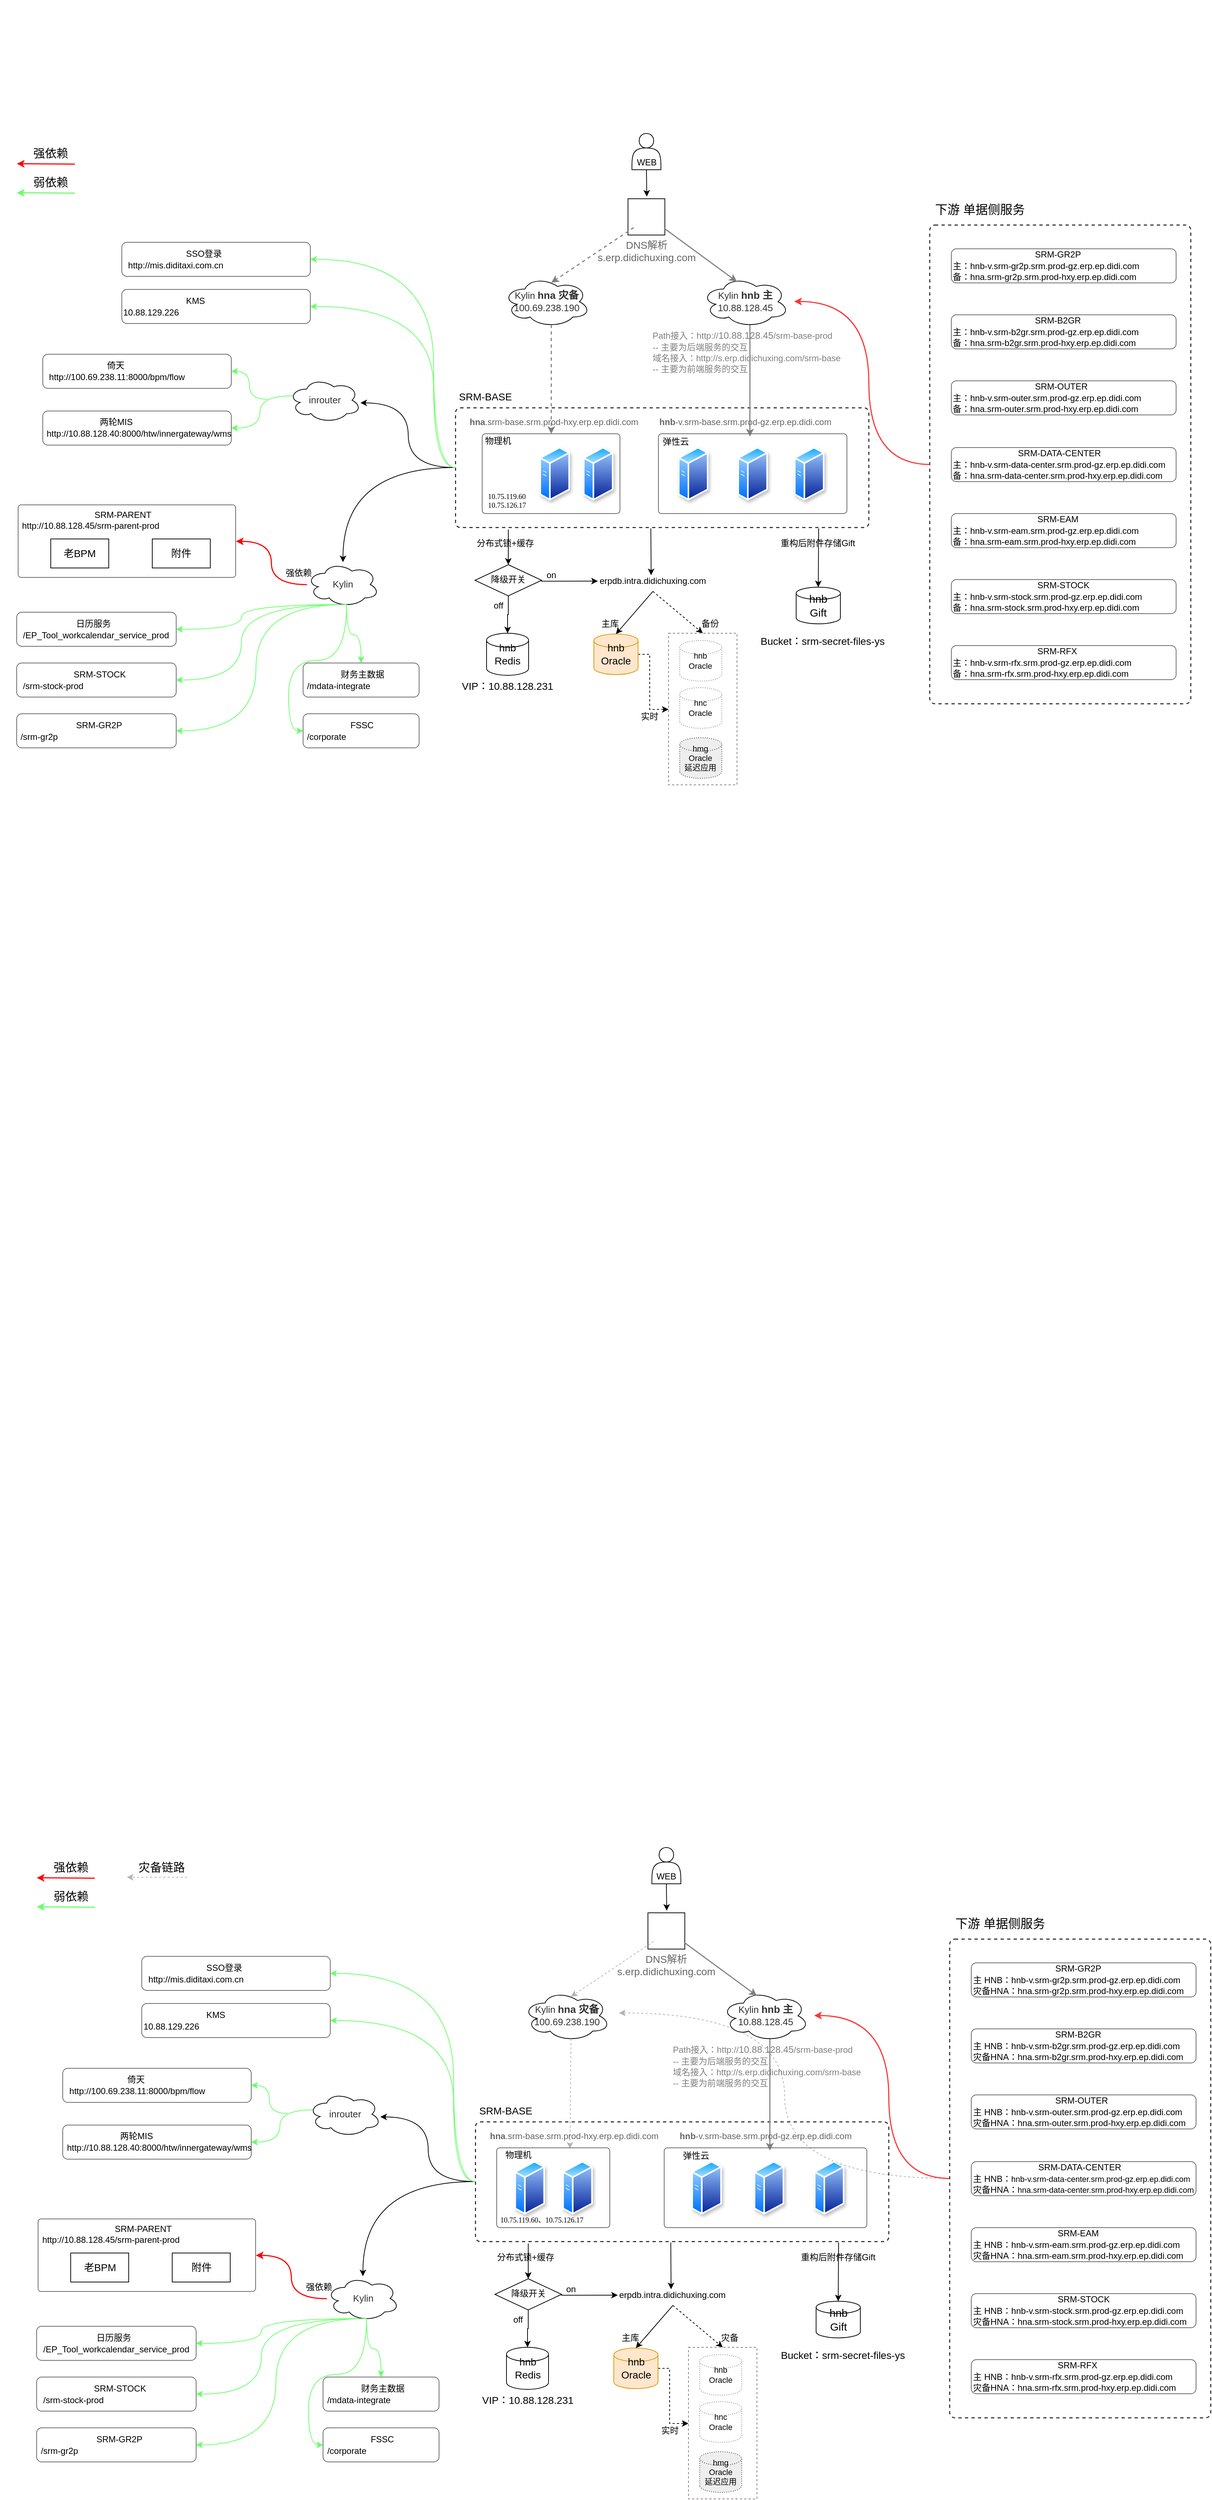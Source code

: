 <mxfile version="28.0.7">
  <diagram id="C5RBs43oDa-KdzZeNtuy" name="Page-1">
    <mxGraphModel dx="2253" dy="718" grid="0" gridSize="10" guides="1" tooltips="1" connect="1" arrows="1" fold="1" page="1" pageScale="1" pageWidth="827" pageHeight="1169" background="#ffffff" math="0" shadow="0">
      <root>
        <mxCell id="WIyWlLk6GJQsqaUBKTNV-0" />
        <mxCell id="WIyWlLk6GJQsqaUBKTNV-1" parent="WIyWlLk6GJQsqaUBKTNV-0" />
        <mxCell id="2ERbghcmN5stXeu5Aux5-95" value="" style="curved=1;endArrow=classic;html=1;rounded=0;hachureGap=4;fontFamily=Architects Daughter;fontSource=https%3A%2F%2Ffonts.googleapis.com%2Fcss%3Ffamily%3DArchitects%2BDaughter;exitX=0;exitY=0.5;exitDx=0;exitDy=0;entryX=0.96;entryY=0.7;entryDx=0;entryDy=0;entryPerimeter=0;edgeStyle=orthogonalEdgeStyle;strokeWidth=1;dashed=1;strokeColor=#B3B3B3;" edge="1" parent="WIyWlLk6GJQsqaUBKTNV-1" source="2ERbghcmN5stXeu5Aux5-3">
          <mxGeometry width="50" height="50" relative="1" as="geometry">
            <mxPoint x="499.5" y="2985" as="sourcePoint" />
            <mxPoint x="26.7" y="2775" as="targetPoint" />
          </mxGeometry>
        </mxCell>
        <mxCell id="JOS9M0dcw-xFXqlHF2fi-19" value="" style="rounded=0;whiteSpace=wrap;html=1;hachureGap=4;fontFamily=Architects Daughter;fontSource=https%3A%2F%2Ffonts.googleapis.com%2Fcss%3Ffamily%3DArchitects%2BDaughter;strokeColor=none;" parent="WIyWlLk6GJQsqaUBKTNV-1" vertex="1">
          <mxGeometry x="-827" width="1644" height="1157" as="geometry" />
        </mxCell>
        <mxCell id="JOS9M0dcw-xFXqlHF2fi-12" value="" style="rounded=0;whiteSpace=wrap;html=1;hachureGap=4;fontFamily=Architects Daughter;fontSource=https%3A%2F%2Ffonts.googleapis.com%2Fcss%3Ffamily%3DArchitects%2BDaughter;dashed=1;fillColor=none;strokeColor=light-dark(#827d7d, #ededed);" parent="WIyWlLk6GJQsqaUBKTNV-1" vertex="1">
          <mxGeometry x="95" y="873" width="94.41" height="209" as="geometry" />
        </mxCell>
        <mxCell id="JOS9M0dcw-xFXqlHF2fi-0" value="降级开关" style="rhombus;whiteSpace=wrap;html=1;hachureGap=4;fontFamily=Architects Daughter;fontSource=https%3A%2F%2Ffonts.googleapis.com%2Fcss%3Ffamily%3DArchitects%2BDaughter;" parent="WIyWlLk6GJQsqaUBKTNV-1" vertex="1">
          <mxGeometry x="-172" y="778.5" width="92" height="43" as="geometry" />
        </mxCell>
        <mxCell id="ueZprSyfjsTpokdEeaGI-45" value="" style="rounded=1;whiteSpace=wrap;html=1;hachureGap=4;fontFamily=Architects Daughter;fontSource=https%3A%2F%2Ffonts.googleapis.com%2Fcss%3Ffamily%3DArchitects%2BDaughter;arcSize=2;fillColor=none;dashed=1;strokeColor=#333333;strokeWidth=1.5;" parent="WIyWlLk6GJQsqaUBKTNV-1" vertex="1">
          <mxGeometry x="455" y="310" width="360" height="660" as="geometry" />
        </mxCell>
        <mxCell id="ueZprSyfjsTpokdEeaGI-70" value="" style="rounded=0;hachureGap=4;orthogonalLoop=1;jettySize=auto;html=1;fontFamily=Architects Daughter;fontSource=https%3A%2F%2Ffonts.googleapis.com%2Fcss%3Ffamily%3DArchitects%2BDaughter;entryX=0.991;entryY=0.559;entryDx=0;entryDy=0;entryPerimeter=0;edgeStyle=orthogonalEdgeStyle;curved=1;" parent="WIyWlLk6GJQsqaUBKTNV-1" source="ueZprSyfjsTpokdEeaGI-32" target="ueZprSyfjsTpokdEeaGI-61" edge="1">
          <mxGeometry relative="1" as="geometry" />
        </mxCell>
        <mxCell id="ueZprSyfjsTpokdEeaGI-71" value="" style="edgeStyle=orthogonalEdgeStyle;rounded=0;hachureGap=4;orthogonalLoop=1;jettySize=auto;html=1;fontFamily=Architects Daughter;fontSource=https%3A%2F%2Ffonts.googleapis.com%2Fcss%3Ffamily%3DArchitects%2BDaughter;curved=1;" parent="WIyWlLk6GJQsqaUBKTNV-1" source="ueZprSyfjsTpokdEeaGI-32" target="ueZprSyfjsTpokdEeaGI-62" edge="1">
          <mxGeometry relative="1" as="geometry" />
        </mxCell>
        <mxCell id="ueZprSyfjsTpokdEeaGI-32" value="" style="rounded=1;whiteSpace=wrap;html=1;hachureGap=4;fontFamily=Architects Daughter;fontSource=https%3A%2F%2Ffonts.googleapis.com%2Fcss%3Ffamily%3DArchitects%2BDaughter;fillColor=none;arcSize=4;dashed=1;strokeColor=#333333;strokeWidth=1.5;" parent="WIyWlLk6GJQsqaUBKTNV-1" vertex="1">
          <mxGeometry x="-199" y="562" width="570" height="165" as="geometry" />
        </mxCell>
        <mxCell id="ueZprSyfjsTpokdEeaGI-12" value="" style="endArrow=classic;html=1;rounded=0;hachureGap=4;fontFamily=Architects Daughter;fontSource=https%3A%2F%2Ffonts.googleapis.com%2Fcss%3Ffamily%3DArchitects%2BDaughter;exitX=0.55;exitY=0.95;exitDx=0;exitDy=0;exitPerimeter=0;strokeColor=#808080;strokeWidth=1.5;entryX=0.473;entryY=0.032;entryDx=0;entryDy=0;entryPerimeter=0;" parent="WIyWlLk6GJQsqaUBKTNV-1" source="ueZprSyfjsTpokdEeaGI-1" edge="1">
          <mxGeometry width="50" height="50" relative="1" as="geometry">
            <mxPoint x="210" y="447.5" as="sourcePoint" />
            <mxPoint x="206.98" y="601.52" as="targetPoint" />
          </mxGeometry>
        </mxCell>
        <mxCell id="ueZprSyfjsTpokdEeaGI-0" value="&lt;span style=&quot;color: rgb(50, 50, 50); font-family: &amp;quot;Microsoft YaHei&amp;quot;, 微软雅黑, Arial; background-color: rgba(255, 255, 255, 0.01);&quot;&gt;&lt;span style=&quot;font-size: 13px;&quot;&gt;Kylin&lt;/span&gt;&lt;b style=&quot;&quot;&gt; &lt;font style=&quot;font-size: 14px;&quot;&gt;hna 灾备&lt;/font&gt;&lt;/b&gt;&lt;/span&gt;&lt;font style=&quot;font-size: 14px;&quot;&gt;&lt;br style=&quot;color: rgb(50, 50, 50); font-family: &amp;quot;Microsoft YaHei&amp;quot;, 微软雅黑, Arial;&quot;&gt;&lt;/font&gt;&lt;span style=&quot;color: rgb(50, 50, 50); font-family: &amp;quot;Microsoft YaHei&amp;quot;, 微软雅黑, Arial; font-size: 13px; background-color: rgba(255, 255, 255, 0.01);&quot;&gt;100.69.238.190&lt;/span&gt;" style="ellipse;shape=cloud;whiteSpace=wrap;html=1;hachureGap=4;fontFamily=Architects Daughter;fontSource=https%3A%2F%2Ffonts.googleapis.com%2Fcss%3Ffamily%3DArchitects%2BDaughter;strokeColor=default;" parent="WIyWlLk6GJQsqaUBKTNV-1" vertex="1">
          <mxGeometry x="-133" y="381" width="120" height="70" as="geometry" />
        </mxCell>
        <mxCell id="ueZprSyfjsTpokdEeaGI-1" value="&lt;span style=&quot;color: rgb(50, 50, 50); font-family: &amp;quot;Microsoft YaHei&amp;quot;, 微软雅黑, Arial; font-size: 13px; background-color: rgba(255, 255, 255, 0.01);&quot;&gt;Kylin &lt;/span&gt;&lt;font style=&quot;color: rgb(255, 51, 51); font-size: 14px;&quot;&gt;&lt;span style=&quot;background-color: rgba(255, 255, 255, 0.01); color: rgb(50, 50, 50);&quot;&gt;&lt;font style=&quot;&quot; face=&quot;Helvetica&quot;&gt;&lt;b style=&quot;&quot;&gt;hnb 主&lt;/b&gt;&lt;/font&gt;&lt;/span&gt;&lt;br style=&quot;font-family: &amp;quot;Microsoft YaHei&amp;quot;, 微软雅黑, Arial; color: rgb(50, 50, 50);&quot;&gt;&lt;/font&gt;&lt;span style=&quot;color: rgb(50, 50, 50); font-family: &amp;quot;Microsoft YaHei&amp;quot;, 微软雅黑, Arial; font-size: 13px; background-color: rgba(255, 255, 255, 0.01);&quot;&gt;10.88.128.45&lt;/span&gt;" style="ellipse;shape=cloud;whiteSpace=wrap;html=1;hachureGap=4;fontFamily=Architects Daughter;fontSource=https%3A%2F%2Ffonts.googleapis.com%2Fcss%3Ffamily%3DArchitects%2BDaughter;strokeColor=default;" parent="WIyWlLk6GJQsqaUBKTNV-1" vertex="1">
          <mxGeometry x="141" y="381" width="120" height="70" as="geometry" />
        </mxCell>
        <mxCell id="ueZprSyfjsTpokdEeaGI-4" value="&lt;font style=&quot;color: rgb(128, 128, 128);&quot;&gt;&lt;font style=&quot;&quot; face=&quot;Helvetica&quot;&gt;Path接入：http://&lt;/font&gt;&lt;span style=&quot;font-family: &amp;quot;Microsoft YaHei&amp;quot;, 微软雅黑, Arial; font-size: 13px; text-align: center; background-color: rgba(255, 255, 255, 0.01);&quot;&gt;10.88.128.45&lt;/span&gt;&lt;font style=&quot;&quot; face=&quot;Helvetica&quot;&gt;/srm-base-prod&lt;/font&gt;&lt;/font&gt;&lt;div&gt;&lt;font style=&quot;color: rgb(128, 128, 128);&quot; face=&quot;Helvetica&quot;&gt;-- 主要为后端服务的交互&lt;br&gt;&lt;/font&gt;&lt;div&gt;&lt;span style=&quot;font-family: Helvetica; background-color: transparent;&quot;&gt;&lt;font style=&quot;color: rgb(128, 128, 128);&quot;&gt;域名接入：http://s.erp.didichuxing.com/srm-base&lt;/font&gt;&lt;/span&gt;&lt;/div&gt;&lt;/div&gt;&lt;div&gt;&lt;font style=&quot;color: rgb(128, 128, 128);&quot;&gt;&lt;span style=&quot;font-family: Helvetica; background-color: transparent;&quot;&gt;--&amp;nbsp;&lt;/span&gt;&lt;span style=&quot;font-family: Helvetica; background-color: transparent;&quot;&gt;主要为前端服务的交互&lt;/span&gt;&lt;/font&gt;&lt;/div&gt;" style="text;html=1;align=left;verticalAlign=middle;whiteSpace=wrap;rounded=0;fontFamily=Architects Daughter;fontSource=https%3A%2F%2Ffonts.googleapis.com%2Fcss%3Ffamily%3DArchitects%2BDaughter;" parent="WIyWlLk6GJQsqaUBKTNV-1" vertex="1">
          <mxGeometry x="71" y="451" width="296" height="70" as="geometry" />
        </mxCell>
        <mxCell id="ueZprSyfjsTpokdEeaGI-13" value="" style="endArrow=classic;html=1;rounded=0;hachureGap=4;fontFamily=Architects Daughter;fontSource=https%3A%2F%2Ffonts.googleapis.com%2Fcss%3Ffamily%3DArchitects%2BDaughter;exitX=0.55;exitY=0.95;exitDx=0;exitDy=0;exitPerimeter=0;strokeColor=#808080;strokeWidth=1.5;dashed=1;" parent="WIyWlLk6GJQsqaUBKTNV-1" source="ueZprSyfjsTpokdEeaGI-0" target="ueZprSyfjsTpokdEeaGI-14" edge="1">
          <mxGeometry width="50" height="50" relative="1" as="geometry">
            <mxPoint x="322" y="491" as="sourcePoint" />
            <mxPoint x="-67" y="579" as="targetPoint" />
          </mxGeometry>
        </mxCell>
        <mxCell id="ueZprSyfjsTpokdEeaGI-23" value="&lt;font face=&quot;Helvetica&quot;&gt;SRM-BASE&lt;/font&gt;" style="text;html=1;align=center;verticalAlign=middle;whiteSpace=wrap;rounded=0;fontFamily=Architects Daughter;fontSource=https%3A%2F%2Ffonts.googleapis.com%2Fcss%3Ffamily%3DArchitects%2BDaughter;fontSize=14;" parent="WIyWlLk6GJQsqaUBKTNV-1" vertex="1">
          <mxGeometry x="-199" y="532" width="83" height="30" as="geometry" />
        </mxCell>
        <mxCell id="ueZprSyfjsTpokdEeaGI-26" value="" style="points=[];aspect=fixed;html=1;align=center;shadow=0;dashed=0;fillColor=none;shape=mxgraph.alibaba_cloud.dns_domain_name_system;hachureGap=4;fontFamily=Architects Daughter;fontSource=https%3A%2F%2Ffonts.googleapis.com%2Fcss%3Ffamily%3DArchitects%2BDaughter;" parent="WIyWlLk6GJQsqaUBKTNV-1" vertex="1">
          <mxGeometry x="39.09" y="274" width="50.83" height="50" as="geometry" />
        </mxCell>
        <mxCell id="ueZprSyfjsTpokdEeaGI-27" value="" style="endArrow=classic;html=1;rounded=0;hachureGap=4;fontFamily=Architects Daughter;fontSource=https%3A%2F%2Ffonts.googleapis.com%2Fcss%3Ffamily%3DArchitects%2BDaughter;exitX=0.151;exitY=0.79;exitDx=0;exitDy=0;exitPerimeter=0;entryX=0.55;entryY=0.121;entryDx=0;entryDy=0;entryPerimeter=0;strokeColor=#808080;strokeWidth=1.5;dashed=1;" parent="WIyWlLk6GJQsqaUBKTNV-1" source="ueZprSyfjsTpokdEeaGI-26" target="ueZprSyfjsTpokdEeaGI-0" edge="1">
          <mxGeometry width="50" height="50" relative="1" as="geometry">
            <mxPoint x="161" y="501" as="sourcePoint" />
            <mxPoint x="211" y="451" as="targetPoint" />
          </mxGeometry>
        </mxCell>
        <mxCell id="ueZprSyfjsTpokdEeaGI-28" value="" style="endArrow=classic;html=1;rounded=0;hachureGap=4;fontFamily=Architects Daughter;fontSource=https%3A%2F%2Ffonts.googleapis.com%2Fcss%3Ffamily%3DArchitects%2BDaughter;exitX=0.977;exitY=0.81;exitDx=0;exitDy=0;exitPerimeter=0;entryX=0.4;entryY=0.1;entryDx=0;entryDy=0;entryPerimeter=0;strokeColor=#808080;strokeWidth=1.5;" parent="WIyWlLk6GJQsqaUBKTNV-1" source="ueZprSyfjsTpokdEeaGI-26" target="ueZprSyfjsTpokdEeaGI-1" edge="1">
          <mxGeometry width="50" height="50" relative="1" as="geometry">
            <mxPoint x="126" y="381" as="sourcePoint" />
            <mxPoint x="11" y="419" as="targetPoint" />
          </mxGeometry>
        </mxCell>
        <UserObject label="DNS解析s.erp.didichuxing.com" link="s.erp.didichuxing.com" id="ueZprSyfjsTpokdEeaGI-30">
          <mxCell style="text;whiteSpace=wrap;fontFamily=Helvetica;fontSize=14;fontColor=#666666;align=center;" parent="WIyWlLk6GJQsqaUBKTNV-1" vertex="1">
            <mxGeometry x="-5.5" y="323" width="140" height="40" as="geometry" />
          </mxCell>
        </UserObject>
        <mxCell id="ueZprSyfjsTpokdEeaGI-5" value="" style="rounded=1;whiteSpace=wrap;html=1;hachureGap=4;fontFamily=Architects Daughter;fontSource=https%3A%2F%2Ffonts.googleapis.com%2Fcss%3Ffamily%3DArchitects%2BDaughter;fillColor=none;arcSize=4;strokeColor=#666666;" parent="WIyWlLk6GJQsqaUBKTNV-1" vertex="1">
          <mxGeometry x="81" y="598" width="260" height="110" as="geometry" />
        </mxCell>
        <mxCell id="ueZprSyfjsTpokdEeaGI-7" value="" style="image;aspect=fixed;perimeter=ellipsePerimeter;html=1;align=center;shadow=1;dashed=0;spacingTop=3;image=img/lib/active_directory/generic_server.svg;sketch=1;hachureGap=4;jiggle=2;curveFitting=1;fontFamily=Architects Daughter;fontSource=https%3A%2F%2Ffonts.googleapis.com%2Fcss%3Ffamily%3DArchitects%2BDaughter;" parent="WIyWlLk6GJQsqaUBKTNV-1" vertex="1">
          <mxGeometry x="108" y="615.5" width="42" height="75" as="geometry" />
        </mxCell>
        <mxCell id="ueZprSyfjsTpokdEeaGI-8" value="" style="image;aspect=fixed;perimeter=ellipsePerimeter;html=1;align=center;shadow=1;dashed=0;spacingTop=3;image=img/lib/active_directory/generic_server.svg;sketch=1;hachureGap=4;jiggle=2;curveFitting=1;fontFamily=Architects Daughter;fontSource=https%3A%2F%2Ffonts.googleapis.com%2Fcss%3Ffamily%3DArchitects%2BDaughter;" parent="WIyWlLk6GJQsqaUBKTNV-1" vertex="1">
          <mxGeometry x="190" y="615.5" width="42" height="75" as="geometry" />
        </mxCell>
        <mxCell id="ueZprSyfjsTpokdEeaGI-9" value="" style="image;aspect=fixed;perimeter=ellipsePerimeter;html=1;align=center;shadow=1;dashed=0;spacingTop=3;image=img/lib/active_directory/generic_server.svg;sketch=1;hachureGap=4;jiggle=2;curveFitting=1;fontFamily=Architects Daughter;fontSource=https%3A%2F%2Ffonts.googleapis.com%2Fcss%3Ffamily%3DArchitects%2BDaughter;" parent="WIyWlLk6GJQsqaUBKTNV-1" vertex="1">
          <mxGeometry x="268" y="615.5" width="42" height="75" as="geometry" />
        </mxCell>
        <mxCell id="ueZprSyfjsTpokdEeaGI-11" value="&lt;font face=&quot;Helvetica&quot;&gt;&lt;b&gt;hnb&lt;/b&gt;-v.srm-base.srm.prod-gz.erp.ep.didi.com&lt;/font&gt;" style="text;html=1;align=center;verticalAlign=middle;whiteSpace=wrap;rounded=0;fontFamily=Architects Daughter;fontSource=https%3A%2F%2Ffonts.googleapis.com%2Fcss%3Ffamily%3DArchitects%2BDaughter;fontColor=#666666;" parent="WIyWlLk6GJQsqaUBKTNV-1" vertex="1">
          <mxGeometry x="81" y="567" width="240" height="30" as="geometry" />
        </mxCell>
        <mxCell id="ueZprSyfjsTpokdEeaGI-14" value="" style="rounded=1;whiteSpace=wrap;html=1;hachureGap=4;fontFamily=Architects Daughter;fontSource=https%3A%2F%2Ffonts.googleapis.com%2Fcss%3Ffamily%3DArchitects%2BDaughter;fillColor=none;arcSize=4;strokeColor=#666666;" parent="WIyWlLk6GJQsqaUBKTNV-1" vertex="1">
          <mxGeometry x="-162" y="598" width="190" height="110" as="geometry" />
        </mxCell>
        <mxCell id="ueZprSyfjsTpokdEeaGI-15" value="" style="image;aspect=fixed;perimeter=ellipsePerimeter;html=1;align=center;shadow=1;dashed=0;spacingTop=3;image=img/lib/active_directory/generic_server.svg;sketch=1;hachureGap=4;jiggle=2;curveFitting=1;fontFamily=Architects Daughter;fontSource=https%3A%2F%2Ffonts.googleapis.com%2Fcss%3Ffamily%3DArchitects%2BDaughter;" parent="WIyWlLk6GJQsqaUBKTNV-1" vertex="1">
          <mxGeometry x="-83" y="615.5" width="42" height="75" as="geometry" />
        </mxCell>
        <mxCell id="ueZprSyfjsTpokdEeaGI-16" value="" style="image;aspect=fixed;perimeter=ellipsePerimeter;html=1;align=center;shadow=1;dashed=0;spacingTop=3;image=img/lib/active_directory/generic_server.svg;sketch=1;hachureGap=4;jiggle=2;curveFitting=1;fontFamily=Architects Daughter;fontSource=https%3A%2F%2Ffonts.googleapis.com%2Fcss%3Ffamily%3DArchitects%2BDaughter;" parent="WIyWlLk6GJQsqaUBKTNV-1" vertex="1">
          <mxGeometry x="-23" y="615.5" width="42" height="75" as="geometry" />
        </mxCell>
        <mxCell id="ueZprSyfjsTpokdEeaGI-18" value="&lt;font face=&quot;Helvetica&quot;&gt;&lt;b&gt;hna&lt;/b&gt;.srm-base.srm.prod-hxy.erp.ep.didi.com&lt;/font&gt;" style="text;html=1;align=center;verticalAlign=middle;whiteSpace=wrap;rounded=0;fontFamily=Architects Daughter;fontSource=https%3A%2F%2Ffonts.googleapis.com%2Fcss%3Ffamily%3DArchitects%2BDaughter;fontColor=#666666;" parent="WIyWlLk6GJQsqaUBKTNV-1" vertex="1">
          <mxGeometry x="-183" y="567" width="240" height="30" as="geometry" />
        </mxCell>
        <mxCell id="ueZprSyfjsTpokdEeaGI-19" value="物理机" style="text;html=1;align=center;verticalAlign=middle;whiteSpace=wrap;rounded=0;fontFamily=Helvetica;" parent="WIyWlLk6GJQsqaUBKTNV-1" vertex="1">
          <mxGeometry x="-170" y="593" width="60" height="30" as="geometry" />
        </mxCell>
        <mxCell id="ueZprSyfjsTpokdEeaGI-20" value="弹性云" style="text;html=1;align=center;verticalAlign=middle;whiteSpace=wrap;rounded=0;fontFamily=Helvetica;" parent="WIyWlLk6GJQsqaUBKTNV-1" vertex="1">
          <mxGeometry x="75" y="594" width="60" height="30" as="geometry" />
        </mxCell>
        <mxCell id="ueZprSyfjsTpokdEeaGI-21" value="10.75.119.60&#xa;10.75.126.17" style="text;whiteSpace=wrap;fontFamily=Verdana;fontSize=10;" parent="WIyWlLk6GJQsqaUBKTNV-1" vertex="1">
          <mxGeometry x="-156" y="672" width="90" height="50" as="geometry" />
        </mxCell>
        <mxCell id="ueZprSyfjsTpokdEeaGI-34" value="" style="edgeStyle=orthogonalEdgeStyle;rounded=0;hachureGap=4;orthogonalLoop=1;jettySize=auto;html=1;fontFamily=Architects Daughter;fontSource=https%3A%2F%2Ffonts.googleapis.com%2Fcss%3Ffamily%3DArchitects%2BDaughter;exitX=0.5;exitY=1;exitDx=0;exitDy=0;" parent="WIyWlLk6GJQsqaUBKTNV-1" source="ueZprSyfjsTpokdEeaGI-33" edge="1">
          <mxGeometry relative="1" as="geometry">
            <mxPoint x="65" y="271" as="targetPoint" />
          </mxGeometry>
        </mxCell>
        <mxCell id="ueZprSyfjsTpokdEeaGI-33" value="&lt;div&gt;&lt;font face=&quot;Helvetica&quot;&gt;&lt;br&gt;&lt;/font&gt;&lt;/div&gt;&lt;div&gt;&lt;font face=&quot;Helvetica&quot;&gt;&lt;br&gt;&lt;/font&gt;&lt;/div&gt;&lt;font face=&quot;Helvetica&quot;&gt;WEB&lt;/font&gt;" style="shape=actor;whiteSpace=wrap;html=1;hachureGap=4;fontFamily=Architects Daughter;fontSource=https%3A%2F%2Ffonts.googleapis.com%2Fcss%3Ffamily%3DArchitects%2BDaughter;" parent="WIyWlLk6GJQsqaUBKTNV-1" vertex="1">
          <mxGeometry x="44.5" y="184" width="40" height="50" as="geometry" />
        </mxCell>
        <mxCell id="ueZprSyfjsTpokdEeaGI-35" value="" style="endArrow=classic;html=1;rounded=0;hachureGap=4;fontFamily=Architects Daughter;fontSource=https%3A%2F%2Ffonts.googleapis.com%2Fcss%3Ffamily%3DArchitects%2BDaughter;exitX=0;exitY=0.5;exitDx=0;exitDy=0;edgeStyle=orthogonalEdgeStyle;curved=1;fillColor=#e51400;strokeColor=#FF3333;strokeWidth=1.5;" parent="WIyWlLk6GJQsqaUBKTNV-1" source="ueZprSyfjsTpokdEeaGI-45" edge="1">
          <mxGeometry width="50" height="50" relative="1" as="geometry">
            <mxPoint x="451" y="415" as="sourcePoint" />
            <mxPoint x="268" y="415.38" as="targetPoint" />
            <Array as="points">
              <mxPoint x="371" y="640" />
              <mxPoint x="371" y="415" />
            </Array>
          </mxGeometry>
        </mxCell>
        <mxCell id="ueZprSyfjsTpokdEeaGI-37" value="&lt;font face=&quot;Helvetica&quot;&gt;&amp;nbsp; &amp;nbsp; &amp;nbsp; &amp;nbsp; &amp;nbsp; &amp;nbsp; &amp;nbsp; &amp;nbsp; &amp;nbsp; &amp;nbsp; &amp;nbsp; &amp;nbsp; &amp;nbsp; &amp;nbsp; &amp;nbsp; &amp;nbsp; &amp;nbsp; SRM-GR2P&lt;/font&gt;&lt;div style=&quot;&quot;&gt;&lt;font face=&quot;Helvetica&quot;&gt;主：hnb-v.srm-gr2p.srm.prod-gz.erp.ep.didi.com&lt;/font&gt;&lt;/div&gt;&lt;div style=&quot;&quot;&gt;&lt;font face=&quot;Helvetica&quot;&gt;备：&lt;/font&gt;&lt;span style=&quot;background-color: transparent;&quot;&gt;&lt;font face=&quot;Helvetica&quot;&gt;hna.srm-gr2p.srm.prod-hxy.erp.ep.didi.com&lt;/font&gt;&lt;/span&gt;&lt;/div&gt;" style="rounded=1;whiteSpace=wrap;html=1;hachureGap=4;fontFamily=Architects Daughter;fontSource=https%3A%2F%2Ffonts.googleapis.com%2Fcss%3Ffamily%3DArchitects%2BDaughter;align=left;strokeColor=#666666;" parent="WIyWlLk6GJQsqaUBKTNV-1" vertex="1">
          <mxGeometry x="485" y="343" width="310" height="47" as="geometry" />
        </mxCell>
        <mxCell id="ueZprSyfjsTpokdEeaGI-38" value="&lt;font face=&quot;Helvetica&quot;&gt;&amp;nbsp; &amp;nbsp; &amp;nbsp; &amp;nbsp; &amp;nbsp; &amp;nbsp; &amp;nbsp; &amp;nbsp; &amp;nbsp; &amp;nbsp; &amp;nbsp; &amp;nbsp; &amp;nbsp; &amp;nbsp; &amp;nbsp; &amp;nbsp; &amp;nbsp; SRM-B2GR&lt;/font&gt;&lt;div style=&quot;&quot;&gt;&lt;font face=&quot;Helvetica&quot;&gt;主：hnb-v.srm-b2gr.srm.prod-gz.erp.ep.didi.com&lt;/font&gt;&lt;/div&gt;&lt;div style=&quot;&quot;&gt;&lt;font face=&quot;Helvetica&quot;&gt;备：&lt;/font&gt;&lt;span style=&quot;background-color: transparent;&quot;&gt;&lt;font face=&quot;Helvetica&quot;&gt;hna.srm-b2gr.srm.prod-hxy.erp.ep.didi.com&lt;/font&gt;&lt;/span&gt;&lt;/div&gt;" style="rounded=1;whiteSpace=wrap;html=1;hachureGap=4;fontFamily=Architects Daughter;fontSource=https%3A%2F%2Ffonts.googleapis.com%2Fcss%3Ffamily%3DArchitects%2BDaughter;align=left;strokeColor=#666666;" parent="WIyWlLk6GJQsqaUBKTNV-1" vertex="1">
          <mxGeometry x="485" y="434" width="310" height="47" as="geometry" />
        </mxCell>
        <mxCell id="ueZprSyfjsTpokdEeaGI-39" value="&lt;font face=&quot;Helvetica&quot;&gt;&amp;nbsp; &amp;nbsp; &amp;nbsp; &amp;nbsp; &amp;nbsp; &amp;nbsp; &amp;nbsp; &amp;nbsp; &amp;nbsp; &amp;nbsp; &amp;nbsp; &amp;nbsp; &amp;nbsp; &amp;nbsp; &amp;nbsp; &amp;nbsp; &amp;nbsp; SRM-OUTER&lt;/font&gt;&lt;div style=&quot;&quot;&gt;&lt;font face=&quot;Helvetica&quot;&gt;主：hnb-v.srm-outer.srm.prod-gz.erp.ep.didi.com&lt;/font&gt;&lt;/div&gt;&lt;div style=&quot;&quot;&gt;&lt;font face=&quot;Helvetica&quot;&gt;备：&lt;/font&gt;&lt;span style=&quot;background-color: transparent;&quot;&gt;&lt;font face=&quot;Helvetica&quot;&gt;hna.srm-outer.srm.prod-hxy.erp.ep.didi.com&lt;/font&gt;&lt;/span&gt;&lt;/div&gt;" style="rounded=1;whiteSpace=wrap;html=1;hachureGap=4;fontFamily=Architects Daughter;fontSource=https%3A%2F%2Ffonts.googleapis.com%2Fcss%3Ffamily%3DArchitects%2BDaughter;align=left;strokeColor=#666666;" parent="WIyWlLk6GJQsqaUBKTNV-1" vertex="1">
          <mxGeometry x="485" y="525" width="310" height="47" as="geometry" />
        </mxCell>
        <mxCell id="ueZprSyfjsTpokdEeaGI-40" value="&lt;font face=&quot;Helvetica&quot;&gt;&amp;nbsp; &amp;nbsp; &amp;nbsp; &amp;nbsp; &amp;nbsp; &amp;nbsp; &amp;nbsp; &amp;nbsp; &amp;nbsp; &amp;nbsp; &amp;nbsp; &amp;nbsp; &amp;nbsp; &amp;nbsp;SRM-DATA-CENTER&lt;/font&gt;&lt;div style=&quot;&quot;&gt;&lt;font face=&quot;Helvetica&quot;&gt;主：hnb-v.srm-data-center.srm.prod-gz.erp.ep.didi.com&lt;/font&gt;&lt;/div&gt;&lt;div style=&quot;&quot;&gt;&lt;font face=&quot;Helvetica&quot;&gt;备：&lt;/font&gt;&lt;span style=&quot;background-color: transparent;&quot;&gt;&lt;font face=&quot;Helvetica&quot;&gt;hna.srm-data-center.srm.prod-hxy.erp.ep.didi.com&lt;/font&gt;&lt;/span&gt;&lt;/div&gt;" style="rounded=1;whiteSpace=wrap;html=1;hachureGap=4;fontFamily=Architects Daughter;fontSource=https%3A%2F%2Ffonts.googleapis.com%2Fcss%3Ffamily%3DArchitects%2BDaughter;align=left;strokeColor=#666666;" parent="WIyWlLk6GJQsqaUBKTNV-1" vertex="1">
          <mxGeometry x="485" y="617" width="310" height="47" as="geometry" />
        </mxCell>
        <mxCell id="ueZprSyfjsTpokdEeaGI-41" value="&lt;font face=&quot;Helvetica&quot;&gt;&amp;nbsp; &amp;nbsp; &amp;nbsp; &amp;nbsp; &amp;nbsp; &amp;nbsp; &amp;nbsp; &amp;nbsp; &amp;nbsp; &amp;nbsp; &amp;nbsp; &amp;nbsp; &amp;nbsp; &amp;nbsp; &amp;nbsp; &amp;nbsp; &amp;nbsp; &amp;nbsp;SRM-EAM&lt;/font&gt;&lt;div&gt;&lt;span style=&quot;font-family: Helvetica; background-color: transparent; color: light-dark(rgb(0, 0, 0), rgb(255, 255, 255));&quot;&gt;主：hnb-v.srm-eam.srm.prod-gz.erp.ep.didi.com&lt;/span&gt;&lt;div style=&quot;&quot;&gt;&lt;font face=&quot;Helvetica&quot;&gt;备：&lt;/font&gt;&lt;span style=&quot;background-color: transparent;&quot;&gt;&lt;font face=&quot;Helvetica&quot;&gt;hna.srm-eam.srm.prod-hxy.erp.ep.didi.com&lt;/font&gt;&lt;/span&gt;&lt;/div&gt;&lt;/div&gt;" style="rounded=1;whiteSpace=wrap;html=1;hachureGap=4;fontFamily=Architects Daughter;fontSource=https%3A%2F%2Ffonts.googleapis.com%2Fcss%3Ffamily%3DArchitects%2BDaughter;align=left;strokeColor=#666666;" parent="WIyWlLk6GJQsqaUBKTNV-1" vertex="1">
          <mxGeometry x="485" y="708" width="310" height="47" as="geometry" />
        </mxCell>
        <mxCell id="ueZprSyfjsTpokdEeaGI-42" value="&lt;font face=&quot;Helvetica&quot;&gt;&amp;nbsp; &amp;nbsp; &amp;nbsp; &amp;nbsp; &amp;nbsp; &amp;nbsp; &amp;nbsp; &amp;nbsp; &amp;nbsp; &amp;nbsp; &amp;nbsp; &amp;nbsp; &amp;nbsp; &amp;nbsp; &amp;nbsp; &amp;nbsp; &amp;nbsp; &amp;nbsp;SRM-STOCK&lt;/font&gt;&lt;div&gt;&lt;span style=&quot;font-family: Helvetica; background-color: transparent; color: light-dark(rgb(0, 0, 0), rgb(255, 255, 255));&quot;&gt;主：hnb-v.srm-stock.srm.prod-gz.erp.ep.didi.com&lt;/span&gt;&lt;div style=&quot;&quot;&gt;&lt;font face=&quot;Helvetica&quot;&gt;备：&lt;/font&gt;&lt;span style=&quot;background-color: transparent;&quot;&gt;&lt;font face=&quot;Helvetica&quot;&gt;hna.srm-stock.srm.prod-hxy.erp.ep.didi.com&lt;/font&gt;&lt;/span&gt;&lt;/div&gt;&lt;/div&gt;" style="rounded=1;whiteSpace=wrap;html=1;hachureGap=4;fontFamily=Architects Daughter;fontSource=https%3A%2F%2Ffonts.googleapis.com%2Fcss%3Ffamily%3DArchitects%2BDaughter;align=left;strokeColor=#666666;" parent="WIyWlLk6GJQsqaUBKTNV-1" vertex="1">
          <mxGeometry x="485" y="799" width="310" height="47" as="geometry" />
        </mxCell>
        <mxCell id="ueZprSyfjsTpokdEeaGI-43" value="&lt;font face=&quot;Helvetica&quot;&gt;&amp;nbsp; &amp;nbsp; &amp;nbsp; &amp;nbsp; &amp;nbsp; &amp;nbsp; &amp;nbsp; &amp;nbsp; &amp;nbsp; &amp;nbsp; &amp;nbsp; &amp;nbsp; &amp;nbsp; &amp;nbsp; &amp;nbsp; &amp;nbsp; &amp;nbsp; &amp;nbsp;SRM-RFX&lt;/font&gt;&lt;div&gt;&lt;span style=&quot;font-family: Helvetica; background-color: transparent; color: light-dark(rgb(0, 0, 0), rgb(255, 255, 255));&quot;&gt;主：hnb-v.srm-rfx.srm.prod-gz.erp.ep.didi.com&lt;/span&gt;&lt;div style=&quot;&quot;&gt;&lt;font face=&quot;Helvetica&quot;&gt;备：&lt;/font&gt;&lt;span style=&quot;background-color: transparent;&quot;&gt;&lt;font face=&quot;Helvetica&quot;&gt;hna.srm-rfx.srm.prod-hxy.erp.ep.didi.com&lt;/font&gt;&lt;/span&gt;&lt;/div&gt;&lt;/div&gt;" style="rounded=1;whiteSpace=wrap;html=1;hachureGap=4;fontFamily=Architects Daughter;fontSource=https%3A%2F%2Ffonts.googleapis.com%2Fcss%3Ffamily%3DArchitects%2BDaughter;align=left;strokeColor=#666666;" parent="WIyWlLk6GJQsqaUBKTNV-1" vertex="1">
          <mxGeometry x="485" y="890" width="310" height="47" as="geometry" />
        </mxCell>
        <mxCell id="ueZprSyfjsTpokdEeaGI-46" value="&lt;font style=&quot;font-size: 17px;&quot;&gt;下游 单据侧服务&lt;/font&gt;" style="text;html=1;align=center;verticalAlign=middle;whiteSpace=wrap;rounded=0;fontFamily=Helvetica;" parent="WIyWlLk6GJQsqaUBKTNV-1" vertex="1">
          <mxGeometry x="455" y="275" width="139" height="30" as="geometry" />
        </mxCell>
        <mxCell id="ueZprSyfjsTpokdEeaGI-47" value="&lt;div&gt;&lt;font style=&quot;font-size: 14px;&quot; face=&quot;Helvetica&quot;&gt;hnb&lt;/font&gt;&lt;/div&gt;&lt;font style=&quot;font-size: 14px;&quot; face=&quot;Helvetica&quot;&gt;Redis&lt;/font&gt;" style="strokeWidth=1;html=1;shape=mxgraph.flowchart.database;whiteSpace=wrap;hachureGap=4;fontFamily=Architects Daughter;fontSource=https%3A%2F%2Ffonts.googleapis.com%2Fcss%3Ffamily%3DArchitects%2BDaughter;" parent="WIyWlLk6GJQsqaUBKTNV-1" vertex="1">
          <mxGeometry x="-156" y="873" width="58" height="58" as="geometry" />
        </mxCell>
        <mxCell id="ueZprSyfjsTpokdEeaGI-60" value="" style="edgeStyle=orthogonalEdgeStyle;rounded=0;hachureGap=4;orthogonalLoop=1;jettySize=auto;html=1;fontFamily=Architects Daughter;fontSource=https%3A%2F%2Ffonts.googleapis.com%2Fcss%3Ffamily%3DArchitects%2BDaughter;dashed=1;entryX=0;entryY=0.5;entryDx=0;entryDy=0;" parent="WIyWlLk6GJQsqaUBKTNV-1" source="ueZprSyfjsTpokdEeaGI-48" target="JOS9M0dcw-xFXqlHF2fi-12" edge="1">
          <mxGeometry relative="1" as="geometry">
            <Array as="points">
              <mxPoint x="69" y="902" />
              <mxPoint x="69" y="978" />
              <mxPoint x="95" y="978" />
            </Array>
          </mxGeometry>
        </mxCell>
        <mxCell id="ueZprSyfjsTpokdEeaGI-48" value="&lt;div&gt;&lt;font style=&quot;font-size: 14px;&quot; face=&quot;Helvetica&quot;&gt;hnb&lt;/font&gt;&lt;/div&gt;&lt;font style=&quot;font-size: 14px;&quot; face=&quot;Helvetica&quot;&gt;Oracle&lt;/font&gt;" style="strokeWidth=1;html=1;shape=mxgraph.flowchart.database;whiteSpace=wrap;hachureGap=4;fontFamily=Architects Daughter;fontSource=https%3A%2F%2Ffonts.googleapis.com%2Fcss%3Ffamily%3DArchitects%2BDaughter;fillColor=#ffe6cc;strokeColor=#d79b00;" parent="WIyWlLk6GJQsqaUBKTNV-1" vertex="1">
          <mxGeometry x="-8" y="874" width="61" height="56" as="geometry" />
        </mxCell>
        <mxCell id="ueZprSyfjsTpokdEeaGI-49" value="&lt;div&gt;&lt;font style=&quot;font-size: 15px;&quot; face=&quot;Helvetica&quot;&gt;hnb&lt;/font&gt;&lt;/div&gt;&lt;font style=&quot;font-size: 15px;&quot; face=&quot;Helvetica&quot;&gt;Gift&lt;/font&gt;" style="strokeWidth=1;html=1;shape=mxgraph.flowchart.database;whiteSpace=wrap;hachureGap=4;fontFamily=Architects Daughter;fontSource=https%3A%2F%2Ffonts.googleapis.com%2Fcss%3Ffamily%3DArchitects%2BDaughter;" parent="WIyWlLk6GJQsqaUBKTNV-1" vertex="1">
          <mxGeometry x="271" y="809.5" width="61" height="50.5" as="geometry" />
        </mxCell>
        <mxCell id="ueZprSyfjsTpokdEeaGI-51" value="" style="endArrow=classic;html=1;rounded=0;hachureGap=4;fontFamily=Architects Daughter;fontSource=https%3A%2F%2Ffonts.googleapis.com%2Fcss%3Ffamily%3DArchitects%2BDaughter;exitX=0.394;exitY=1.009;exitDx=0;exitDy=0;exitPerimeter=0;" parent="WIyWlLk6GJQsqaUBKTNV-1" edge="1">
          <mxGeometry width="50" height="50" relative="1" as="geometry">
            <mxPoint x="70.58" y="728.485" as="sourcePoint" />
            <mxPoint x="71" y="793" as="targetPoint" />
          </mxGeometry>
        </mxCell>
        <mxCell id="ueZprSyfjsTpokdEeaGI-52" value="" style="endArrow=classic;html=1;rounded=0;hachureGap=4;fontFamily=Architects Daughter;fontSource=https%3A%2F%2Ffonts.googleapis.com%2Fcss%3Ffamily%3DArchitects%2BDaughter;entryX=0.5;entryY=0;entryDx=0;entryDy=0;entryPerimeter=0;exitX=0.879;exitY=1.009;exitDx=0;exitDy=0;exitPerimeter=0;" parent="WIyWlLk6GJQsqaUBKTNV-1" source="ueZprSyfjsTpokdEeaGI-32" target="ueZprSyfjsTpokdEeaGI-49" edge="1">
          <mxGeometry width="50" height="50" relative="1" as="geometry">
            <mxPoint x="281" y="751" as="sourcePoint" />
            <mxPoint x="131" y="874" as="targetPoint" />
          </mxGeometry>
        </mxCell>
        <mxCell id="ueZprSyfjsTpokdEeaGI-53" value="&lt;font face=&quot;Helvetica&quot;&gt;重构后附件存储Gift&lt;/font&gt;" style="text;html=1;align=center;verticalAlign=middle;whiteSpace=wrap;rounded=0;fontFamily=Architects Daughter;fontSource=https%3A%2F%2Ffonts.googleapis.com%2Fcss%3Ffamily%3DArchitects%2BDaughter;" parent="WIyWlLk6GJQsqaUBKTNV-1" vertex="1">
          <mxGeometry x="241" y="733.5" width="120" height="30" as="geometry" />
        </mxCell>
        <mxCell id="ueZprSyfjsTpokdEeaGI-54" value="&lt;font face=&quot;Helvetica&quot;&gt;分布式锁+缓存&lt;/font&gt;" style="text;html=1;align=center;verticalAlign=middle;whiteSpace=wrap;rounded=0;fontFamily=Architects Daughter;fontSource=https%3A%2F%2Ffonts.googleapis.com%2Fcss%3Ffamily%3DArchitects%2BDaughter;" parent="WIyWlLk6GJQsqaUBKTNV-1" vertex="1">
          <mxGeometry x="-190" y="733.5" width="120" height="30" as="geometry" />
        </mxCell>
        <mxCell id="ueZprSyfjsTpokdEeaGI-56" value="VIP：10.88.128.231" style="text;whiteSpace=wrap;fontFamily=Helvetica;fontSize=14;" parent="WIyWlLk6GJQsqaUBKTNV-1" vertex="1">
          <mxGeometry x="-192" y="931" width="130" height="30" as="geometry" />
        </mxCell>
        <mxCell id="ueZprSyfjsTpokdEeaGI-58" value="Bucket：srm-secret-files-ys" style="text;whiteSpace=wrap;fontFamily=Helvetica;fontSize=14;" parent="WIyWlLk6GJQsqaUBKTNV-1" vertex="1">
          <mxGeometry x="220" y="868.5" width="180" height="27.5" as="geometry" />
        </mxCell>
        <mxCell id="ueZprSyfjsTpokdEeaGI-59" value="&lt;div&gt;&lt;font face=&quot;Helvetica&quot;&gt;hnb&lt;/font&gt;&lt;/div&gt;&lt;font face=&quot;Helvetica&quot;&gt;Oracle&lt;/font&gt;" style="strokeWidth=1;html=1;shape=mxgraph.flowchart.database;whiteSpace=wrap;hachureGap=4;fontFamily=Architects Daughter;fontSource=https%3A%2F%2Ffonts.googleapis.com%2Fcss%3Ffamily%3DArchitects%2BDaughter;dashed=1;dashPattern=1 2;strokeColor=#808080;fontSize=11;" parent="WIyWlLk6GJQsqaUBKTNV-1" vertex="1">
          <mxGeometry x="110.41" y="883" width="58" height="56" as="geometry" />
        </mxCell>
        <mxCell id="ueZprSyfjsTpokdEeaGI-68" value="" style="edgeStyle=orthogonalEdgeStyle;rounded=0;hachureGap=4;orthogonalLoop=1;jettySize=auto;html=1;fontFamily=Architects Daughter;fontSource=https%3A%2F%2Ffonts.googleapis.com%2Fcss%3Ffamily%3DArchitects%2BDaughter;entryX=1;entryY=0.5;entryDx=0;entryDy=0;curved=1;strokeColor=#66FF66;exitX=0.07;exitY=0.4;exitDx=0;exitDy=0;exitPerimeter=0;" parent="WIyWlLk6GJQsqaUBKTNV-1" source="ueZprSyfjsTpokdEeaGI-61" target="ueZprSyfjsTpokdEeaGI-67" edge="1">
          <mxGeometry relative="1" as="geometry">
            <mxPoint x="-458.0" y="550.647" as="sourcePoint" />
          </mxGeometry>
        </mxCell>
        <mxCell id="ueZprSyfjsTpokdEeaGI-61" value="&lt;span style=&quot;color: rgb(50, 50, 50); font-family: &amp;quot;Microsoft YaHei&amp;quot;, 微软雅黑, Arial; background-color: rgba(255, 255, 255, 0.01);&quot;&gt;&lt;span style=&quot;font-size: 13px;&quot;&gt;inrouter&lt;/span&gt;&lt;/span&gt;" style="ellipse;shape=cloud;whiteSpace=wrap;html=1;hachureGap=4;fontFamily=Architects Daughter;fontSource=https%3A%2F%2Ffonts.googleapis.com%2Fcss%3Ffamily%3DArchitects%2BDaughter;strokeColor=default;" parent="WIyWlLk6GJQsqaUBKTNV-1" vertex="1">
          <mxGeometry x="-429" y="521" width="100" height="61.5" as="geometry" />
        </mxCell>
        <mxCell id="ueZprSyfjsTpokdEeaGI-75" value="" style="edgeStyle=orthogonalEdgeStyle;rounded=0;hachureGap=4;orthogonalLoop=1;jettySize=auto;html=1;fontFamily=Architects Daughter;fontSource=https%3A%2F%2Ffonts.googleapis.com%2Fcss%3Ffamily%3DArchitects%2BDaughter;entryX=1;entryY=0.5;entryDx=0;entryDy=0;curved=1;strokeColor=light-dark(#ff0000, #ededed);strokeWidth=1.5;" parent="WIyWlLk6GJQsqaUBKTNV-1" source="ueZprSyfjsTpokdEeaGI-62" target="ueZprSyfjsTpokdEeaGI-72" edge="1">
          <mxGeometry relative="1" as="geometry" />
        </mxCell>
        <mxCell id="ueZprSyfjsTpokdEeaGI-86" value="" style="edgeStyle=orthogonalEdgeStyle;rounded=0;hachureGap=4;orthogonalLoop=1;jettySize=auto;html=1;fontFamily=Architects Daughter;fontSource=https%3A%2F%2Ffonts.googleapis.com%2Fcss%3Ffamily%3DArchitects%2BDaughter;entryX=1;entryY=0.5;entryDx=0;entryDy=0;exitX=0.55;exitY=0.95;exitDx=0;exitDy=0;exitPerimeter=0;curved=1;strokeColor=#66FF66;" parent="WIyWlLk6GJQsqaUBKTNV-1" source="ueZprSyfjsTpokdEeaGI-62" target="ueZprSyfjsTpokdEeaGI-80" edge="1">
          <mxGeometry relative="1" as="geometry" />
        </mxCell>
        <mxCell id="ueZprSyfjsTpokdEeaGI-90" value="" style="edgeStyle=orthogonalEdgeStyle;rounded=0;hachureGap=4;orthogonalLoop=1;jettySize=auto;html=1;fontFamily=Architects Daughter;fontSource=https%3A%2F%2Ffonts.googleapis.com%2Fcss%3Ffamily%3DArchitects%2BDaughter;curved=1;exitX=0.55;exitY=0.95;exitDx=0;exitDy=0;exitPerimeter=0;strokeColor=#66FF66;" parent="WIyWlLk6GJQsqaUBKTNV-1" source="ueZprSyfjsTpokdEeaGI-62" target="ueZprSyfjsTpokdEeaGI-85" edge="1">
          <mxGeometry relative="1" as="geometry" />
        </mxCell>
        <mxCell id="ueZprSyfjsTpokdEeaGI-62" value="&lt;span style=&quot;color: rgb(50, 50, 50); font-family: &amp;quot;Microsoft YaHei&amp;quot;, 微软雅黑, Arial; background-color: rgba(255, 255, 255, 0.01);&quot;&gt;&lt;span style=&quot;font-size: 13px;&quot;&gt;Kylin&lt;/span&gt;&lt;/span&gt;" style="ellipse;shape=cloud;whiteSpace=wrap;html=1;hachureGap=4;fontFamily=Architects Daughter;fontSource=https%3A%2F%2Ffonts.googleapis.com%2Fcss%3Ffamily%3DArchitects%2BDaughter;strokeColor=default;" parent="WIyWlLk6GJQsqaUBKTNV-1" vertex="1">
          <mxGeometry x="-404" y="775" width="100" height="61.5" as="geometry" />
        </mxCell>
        <mxCell id="ueZprSyfjsTpokdEeaGI-65" value="&lt;font face=&quot;Helvetica&quot;&gt;&amp;nbsp; &amp;nbsp; &amp;nbsp; &amp;nbsp; &amp;nbsp; &amp;nbsp; &amp;nbsp; &amp;nbsp; &amp;nbsp; &amp;nbsp; &amp;nbsp; &amp;nbsp; &amp;nbsp; 倚天&lt;/font&gt;&lt;div&gt;&lt;font face=&quot;Helvetica&quot;&gt;&amp;nbsp; http://100.69.238.11:8000/bpm/flow&lt;/font&gt;&lt;/div&gt;" style="rounded=1;whiteSpace=wrap;html=1;hachureGap=4;fontFamily=Architects Daughter;fontSource=https%3A%2F%2Ffonts.googleapis.com%2Fcss%3Ffamily%3DArchitects%2BDaughter;align=left;strokeColor=#666666;" parent="WIyWlLk6GJQsqaUBKTNV-1" vertex="1">
          <mxGeometry x="-768" y="488.37" width="260" height="47" as="geometry" />
        </mxCell>
        <mxCell id="ueZprSyfjsTpokdEeaGI-67" value="&lt;font face=&quot;Helvetica&quot;&gt;&amp;nbsp; &amp;nbsp; &amp;nbsp; &amp;nbsp; &amp;nbsp; &amp;nbsp; &amp;nbsp; &amp;nbsp; &amp;nbsp; &amp;nbsp; &amp;nbsp; &amp;nbsp;两轮MIS&lt;/font&gt;&lt;div&gt;&lt;font face=&quot;Helvetica&quot;&gt;&amp;nbsp;http://10.88.128.40:8000/htw/innergateway/wms&lt;/font&gt;&lt;/div&gt;" style="rounded=1;whiteSpace=wrap;html=1;hachureGap=4;fontFamily=Architects Daughter;fontSource=https%3A%2F%2Ffonts.googleapis.com%2Fcss%3Ffamily%3DArchitects%2BDaughter;align=left;strokeColor=#666666;" parent="WIyWlLk6GJQsqaUBKTNV-1" vertex="1">
          <mxGeometry x="-768" y="566.62" width="260" height="47" as="geometry" />
        </mxCell>
        <mxCell id="ueZprSyfjsTpokdEeaGI-69" value="" style="edgeStyle=orthogonalEdgeStyle;rounded=0;hachureGap=4;orthogonalLoop=1;jettySize=auto;html=1;fontFamily=Architects Daughter;fontSource=https%3A%2F%2Ffonts.googleapis.com%2Fcss%3Ffamily%3DArchitects%2BDaughter;entryX=1;entryY=0.5;entryDx=0;entryDy=0;curved=1;strokeColor=#66FF66;" parent="WIyWlLk6GJQsqaUBKTNV-1" target="ueZprSyfjsTpokdEeaGI-65" edge="1">
          <mxGeometry relative="1" as="geometry">
            <mxPoint x="-458" y="550.37" as="sourcePoint" />
            <mxPoint x="-488" y="637.37" as="targetPoint" />
          </mxGeometry>
        </mxCell>
        <mxCell id="ueZprSyfjsTpokdEeaGI-76" value="&lt;font face=&quot;Helvetica&quot;&gt;强依赖&lt;/font&gt;" style="text;html=1;align=center;verticalAlign=middle;whiteSpace=wrap;rounded=0;fontFamily=Architects Daughter;fontSource=https%3A%2F%2Ffonts.googleapis.com%2Fcss%3Ffamily%3DArchitects%2BDaughter;" parent="WIyWlLk6GJQsqaUBKTNV-1" vertex="1">
          <mxGeometry x="-445" y="775" width="60" height="30" as="geometry" />
        </mxCell>
        <mxCell id="ueZprSyfjsTpokdEeaGI-80" value="&lt;font face=&quot;Helvetica&quot;&gt;&amp;nbsp; &amp;nbsp; &amp;nbsp; &amp;nbsp; &amp;nbsp; &amp;nbsp; &amp;nbsp; &amp;nbsp; &amp;nbsp; &amp;nbsp; &amp;nbsp; &amp;nbsp; 日历服务&lt;/font&gt;&lt;div&gt;&lt;font face=&quot;Helvetica&quot;&gt;&amp;nbsp; /EP_Tool_workcalendar_service_prod&lt;/font&gt;&lt;/div&gt;" style="rounded=1;whiteSpace=wrap;html=1;hachureGap=4;fontFamily=Architects Daughter;fontSource=https%3A%2F%2Ffonts.googleapis.com%2Fcss%3Ffamily%3DArchitects%2BDaughter;align=left;strokeColor=#666666;" parent="WIyWlLk6GJQsqaUBKTNV-1" vertex="1">
          <mxGeometry x="-804" y="844" width="220" height="47" as="geometry" />
        </mxCell>
        <mxCell id="ueZprSyfjsTpokdEeaGI-81" value="&lt;font face=&quot;Helvetica&quot;&gt;&amp;nbsp; &amp;nbsp; &amp;nbsp; &amp;nbsp; &amp;nbsp; &amp;nbsp; &amp;nbsp; &amp;nbsp; &amp;nbsp; &amp;nbsp; &amp;nbsp; &amp;nbsp;SRM-STOCK&lt;/font&gt;&lt;div&gt;&lt;font face=&quot;Helvetica&quot;&gt;&amp;nbsp; /srm-stock-prod&lt;/font&gt;&lt;/div&gt;" style="rounded=1;whiteSpace=wrap;html=1;hachureGap=4;fontFamily=Architects Daughter;fontSource=https%3A%2F%2Ffonts.googleapis.com%2Fcss%3Ffamily%3DArchitects%2BDaughter;align=left;strokeColor=#666666;" parent="WIyWlLk6GJQsqaUBKTNV-1" vertex="1">
          <mxGeometry x="-804" y="914" width="220" height="47" as="geometry" />
        </mxCell>
        <mxCell id="ueZprSyfjsTpokdEeaGI-82" value="" style="group" parent="WIyWlLk6GJQsqaUBKTNV-1" vertex="1" connectable="0">
          <mxGeometry x="-762" y="696" width="260" height="100" as="geometry" />
        </mxCell>
        <mxCell id="ueZprSyfjsTpokdEeaGI-72" value="&lt;font face=&quot;Helvetica&quot;&gt;&amp;nbsp; &amp;nbsp; &amp;nbsp; &amp;nbsp; &amp;nbsp; &amp;nbsp; &amp;nbsp; &amp;nbsp; &amp;nbsp; &amp;nbsp; &amp;nbsp; &amp;nbsp; &amp;nbsp; &amp;nbsp; &amp;nbsp; &amp;nbsp;SRM-PARENT&lt;/font&gt;&lt;div&gt;&lt;font face=&quot;Helvetica&quot;&gt;&amp;nbsp;http://10.88.128.45/srm-parent-prod&lt;/font&gt;&lt;/div&gt;" style="rounded=1;whiteSpace=wrap;html=1;hachureGap=4;fontFamily=Architects Daughter;fontSource=https%3A%2F%2Ffonts.googleapis.com%2Fcss%3Ffamily%3DArchitects%2BDaughter;align=left;strokeColor=#666666;arcSize=4;verticalAlign=top;" parent="ueZprSyfjsTpokdEeaGI-82" vertex="1">
          <mxGeometry x="-40" width="300" height="100" as="geometry" />
        </mxCell>
        <mxCell id="ueZprSyfjsTpokdEeaGI-73" value="&lt;font face=&quot;Helvetica&quot;&gt;老BPM&lt;/font&gt;" style="rounded=0;whiteSpace=wrap;html=1;hachureGap=4;fontFamily=Architects Daughter;fontSource=https%3A%2F%2Ffonts.googleapis.com%2Fcss%3Ffamily%3DArchitects%2BDaughter;fontSize=14;" parent="ueZprSyfjsTpokdEeaGI-82" vertex="1">
          <mxGeometry x="5" y="47" width="80" height="40" as="geometry" />
        </mxCell>
        <mxCell id="ueZprSyfjsTpokdEeaGI-74" value="&lt;font face=&quot;Helvetica&quot;&gt;附件&lt;/font&gt;" style="rounded=0;whiteSpace=wrap;html=1;hachureGap=4;fontFamily=Architects Daughter;fontSource=https%3A%2F%2Ffonts.googleapis.com%2Fcss%3Ffamily%3DArchitects%2BDaughter;fontSize=14;" parent="ueZprSyfjsTpokdEeaGI-82" vertex="1">
          <mxGeometry x="145" y="47" width="80" height="40" as="geometry" />
        </mxCell>
        <mxCell id="ueZprSyfjsTpokdEeaGI-83" value="&lt;font face=&quot;Helvetica&quot;&gt;&amp;nbsp; &amp;nbsp; &amp;nbsp; &amp;nbsp; &amp;nbsp; &amp;nbsp; &amp;nbsp; &amp;nbsp; &amp;nbsp; &amp;nbsp; &amp;nbsp; &amp;nbsp; SRM-GR2P&lt;/font&gt;&lt;div&gt;&lt;font face=&quot;Helvetica&quot;&gt;&amp;nbsp;/srm-gr2p&lt;/font&gt;&lt;/div&gt;" style="rounded=1;whiteSpace=wrap;html=1;hachureGap=4;fontFamily=Architects Daughter;fontSource=https%3A%2F%2Ffonts.googleapis.com%2Fcss%3Ffamily%3DArchitects%2BDaughter;align=left;strokeColor=#666666;" parent="WIyWlLk6GJQsqaUBKTNV-1" vertex="1">
          <mxGeometry x="-804" y="984" width="220" height="47" as="geometry" />
        </mxCell>
        <mxCell id="ueZprSyfjsTpokdEeaGI-84" value="&lt;font face=&quot;Helvetica&quot;&gt;&amp;nbsp; &amp;nbsp; &amp;nbsp; &amp;nbsp; &amp;nbsp; &amp;nbsp; &amp;nbsp; &amp;nbsp; &amp;nbsp; &amp;nbsp;FSSC&lt;/font&gt;&lt;div&gt;&lt;font face=&quot;Helvetica&quot;&gt;&amp;nbsp;/&lt;/font&gt;&lt;span style=&quot;background-color: transparent;&quot;&gt;&lt;font face=&quot;Helvetica&quot;&gt;corporate&lt;/font&gt;&lt;/span&gt;&lt;/div&gt;" style="rounded=1;whiteSpace=wrap;html=1;hachureGap=4;fontFamily=Architects Daughter;fontSource=https%3A%2F%2Ffonts.googleapis.com%2Fcss%3Ffamily%3DArchitects%2BDaughter;align=left;strokeColor=#666666;" parent="WIyWlLk6GJQsqaUBKTNV-1" vertex="1">
          <mxGeometry x="-409" y="984" width="160" height="47" as="geometry" />
        </mxCell>
        <mxCell id="ueZprSyfjsTpokdEeaGI-85" value="&lt;font face=&quot;Helvetica&quot;&gt;&amp;nbsp; &amp;nbsp; &amp;nbsp; &amp;nbsp; &amp;nbsp; &amp;nbsp; &amp;nbsp; &amp;nbsp;财务主数据&lt;/font&gt;&lt;div&gt;&lt;font face=&quot;Helvetica&quot;&gt;&amp;nbsp;&lt;/font&gt;&lt;span style=&quot;background-color: transparent;&quot;&gt;&lt;font face=&quot;Helvetica&quot;&gt;/mdata-integrate&lt;/font&gt;&lt;/span&gt;&lt;/div&gt;" style="rounded=1;whiteSpace=wrap;html=1;hachureGap=4;fontFamily=Architects Daughter;fontSource=https%3A%2F%2Ffonts.googleapis.com%2Fcss%3Ffamily%3DArchitects%2BDaughter;align=left;strokeColor=#666666;" parent="WIyWlLk6GJQsqaUBKTNV-1" vertex="1">
          <mxGeometry x="-409" y="914" width="160" height="47" as="geometry" />
        </mxCell>
        <mxCell id="ueZprSyfjsTpokdEeaGI-87" value="" style="edgeStyle=orthogonalEdgeStyle;rounded=0;hachureGap=4;orthogonalLoop=1;jettySize=auto;html=1;fontFamily=Architects Daughter;fontSource=https%3A%2F%2Ffonts.googleapis.com%2Fcss%3Ffamily%3DArchitects%2BDaughter;entryX=1;entryY=0.5;entryDx=0;entryDy=0;exitX=0.55;exitY=0.95;exitDx=0;exitDy=0;exitPerimeter=0;curved=1;strokeColor=#66FF66;" parent="WIyWlLk6GJQsqaUBKTNV-1" source="ueZprSyfjsTpokdEeaGI-62" target="ueZprSyfjsTpokdEeaGI-81" edge="1">
          <mxGeometry relative="1" as="geometry">
            <mxPoint x="-139" y="864" as="sourcePoint" />
            <mxPoint x="-374" y="899" as="targetPoint" />
          </mxGeometry>
        </mxCell>
        <mxCell id="ueZprSyfjsTpokdEeaGI-88" value="" style="edgeStyle=orthogonalEdgeStyle;rounded=0;hachureGap=4;orthogonalLoop=1;jettySize=auto;html=1;fontFamily=Architects Daughter;fontSource=https%3A%2F%2Ffonts.googleapis.com%2Fcss%3Ffamily%3DArchitects%2BDaughter;entryX=1;entryY=0.5;entryDx=0;entryDy=0;exitX=0.55;exitY=0.95;exitDx=0;exitDy=0;exitPerimeter=0;curved=1;strokeColor=#66FF66;" parent="WIyWlLk6GJQsqaUBKTNV-1" source="ueZprSyfjsTpokdEeaGI-62" target="ueZprSyfjsTpokdEeaGI-83" edge="1">
          <mxGeometry relative="1" as="geometry">
            <mxPoint x="-139" y="894" as="sourcePoint" />
            <mxPoint x="-374" y="999" as="targetPoint" />
            <Array as="points">
              <mxPoint x="-474" y="833" />
              <mxPoint x="-474" y="1008" />
            </Array>
          </mxGeometry>
        </mxCell>
        <mxCell id="ueZprSyfjsTpokdEeaGI-91" value="" style="rounded=0;hachureGap=4;orthogonalLoop=1;jettySize=auto;html=1;fontFamily=Architects Daughter;fontSource=https%3A%2F%2Ffonts.googleapis.com%2Fcss%3Ffamily%3DArchitects%2BDaughter;entryX=0;entryY=0.5;entryDx=0;entryDy=0;exitX=0.55;exitY=0.95;exitDx=0;exitDy=0;exitPerimeter=0;edgeStyle=orthogonalEdgeStyle;curved=1;strokeColor=#66FF66;" parent="WIyWlLk6GJQsqaUBKTNV-1" source="ueZprSyfjsTpokdEeaGI-62" target="ueZprSyfjsTpokdEeaGI-84" edge="1">
          <mxGeometry relative="1" as="geometry">
            <mxPoint x="-254" y="904" as="sourcePoint" />
            <mxPoint x="-334" y="981" as="targetPoint" />
          </mxGeometry>
        </mxCell>
        <mxCell id="ueZprSyfjsTpokdEeaGI-94" value="&lt;font face=&quot;Helvetica&quot;&gt;&amp;nbsp; &amp;nbsp; &amp;nbsp; &amp;nbsp; &amp;nbsp; &amp;nbsp; &amp;nbsp; &amp;nbsp; &amp;nbsp; &amp;nbsp; &amp;nbsp; &amp;nbsp; &amp;nbsp; SSO登录&lt;/font&gt;&lt;div&gt;&lt;font face=&quot;Helvetica&quot;&gt;&amp;nbsp;&amp;nbsp;&lt;/font&gt;&lt;span style=&quot;background-color: transparent;&quot;&gt;&lt;font face=&quot;Helvetica&quot;&gt;http://mis.diditaxi.com.cn&lt;/font&gt;&lt;/span&gt;&lt;/div&gt;" style="rounded=1;whiteSpace=wrap;html=1;hachureGap=4;fontFamily=Architects Daughter;fontSource=https%3A%2F%2Ffonts.googleapis.com%2Fcss%3Ffamily%3DArchitects%2BDaughter;align=left;strokeColor=#666666;" parent="WIyWlLk6GJQsqaUBKTNV-1" vertex="1">
          <mxGeometry x="-659" y="334" width="260" height="47" as="geometry" />
        </mxCell>
        <mxCell id="ueZprSyfjsTpokdEeaGI-95" value="" style="rounded=0;hachureGap=4;orthogonalLoop=1;jettySize=auto;html=1;fontFamily=Architects Daughter;fontSource=https%3A%2F%2Ffonts.googleapis.com%2Fcss%3Ffamily%3DArchitects%2BDaughter;entryX=1;entryY=0.5;entryDx=0;entryDy=0;exitX=0;exitY=0.5;exitDx=0;exitDy=0;edgeStyle=orthogonalEdgeStyle;curved=1;strokeColor=#66FF66;" parent="WIyWlLk6GJQsqaUBKTNV-1" source="ueZprSyfjsTpokdEeaGI-32" target="ueZprSyfjsTpokdEeaGI-94" edge="1">
          <mxGeometry relative="1" as="geometry">
            <mxPoint x="-155" y="773" as="sourcePoint" />
            <mxPoint x="-209" y="691" as="targetPoint" />
            <Array as="points">
              <mxPoint x="-229" y="645" />
              <mxPoint x="-229" y="357" />
            </Array>
          </mxGeometry>
        </mxCell>
        <mxCell id="ueZprSyfjsTpokdEeaGI-96" value="&lt;font face=&quot;Helvetica&quot;&gt;&amp;nbsp; &amp;nbsp; &amp;nbsp; &amp;nbsp; &amp;nbsp; &amp;nbsp; &amp;nbsp; &amp;nbsp; &amp;nbsp; &amp;nbsp; &amp;nbsp; &amp;nbsp; &amp;nbsp; KMS&lt;/font&gt;&lt;div&gt;&lt;font face=&quot;Helvetica&quot;&gt;10.88.129.226&lt;/font&gt;&lt;/div&gt;" style="rounded=1;whiteSpace=wrap;html=1;hachureGap=4;fontFamily=Architects Daughter;fontSource=https%3A%2F%2Ffonts.googleapis.com%2Fcss%3Ffamily%3DArchitects%2BDaughter;align=left;strokeColor=#666666;" parent="WIyWlLk6GJQsqaUBKTNV-1" vertex="1">
          <mxGeometry x="-659" y="399" width="260" height="47" as="geometry" />
        </mxCell>
        <mxCell id="ueZprSyfjsTpokdEeaGI-97" value="" style="rounded=0;hachureGap=4;orthogonalLoop=1;jettySize=auto;html=1;fontFamily=Architects Daughter;fontSource=https%3A%2F%2Ffonts.googleapis.com%2Fcss%3Ffamily%3DArchitects%2BDaughter;exitX=0;exitY=0.5;exitDx=0;exitDy=0;entryX=1;entryY=0.5;entryDx=0;entryDy=0;edgeStyle=orthogonalEdgeStyle;curved=1;strokeColor=#66FF66;" parent="WIyWlLk6GJQsqaUBKTNV-1" source="ueZprSyfjsTpokdEeaGI-32" target="ueZprSyfjsTpokdEeaGI-96" edge="1">
          <mxGeometry relative="1" as="geometry">
            <mxPoint x="-195" y="584" as="sourcePoint" />
            <mxPoint x="-319" y="331" as="targetPoint" />
            <Array as="points">
              <mxPoint x="-229" y="645" />
              <mxPoint x="-229" y="423" />
            </Array>
          </mxGeometry>
        </mxCell>
        <mxCell id="ueZprSyfjsTpokdEeaGI-98" value="" style="rounded=0;hachureGap=4;orthogonalLoop=1;jettySize=auto;html=1;fontFamily=Architects Daughter;fontSource=https%3A%2F%2Ffonts.googleapis.com%2Fcss%3Ffamily%3DArchitects%2BDaughter;entryX=1;entryY=0.5;entryDx=0;entryDy=0;strokeColor=light-dark(#ff0000, #ededed);strokeWidth=1.5;" parent="WIyWlLk6GJQsqaUBKTNV-1" edge="1">
          <mxGeometry relative="1" as="geometry">
            <mxPoint x="-724" y="226" as="sourcePoint" />
            <mxPoint x="-804" y="225.5" as="targetPoint" />
          </mxGeometry>
        </mxCell>
        <mxCell id="ueZprSyfjsTpokdEeaGI-99" value="强依赖" style="text;html=1;align=center;verticalAlign=middle;whiteSpace=wrap;rounded=0;fontFamily=Helvetica;fontSize=16;" parent="WIyWlLk6GJQsqaUBKTNV-1" vertex="1">
          <mxGeometry x="-787" y="196" width="60" height="30" as="geometry" />
        </mxCell>
        <mxCell id="ueZprSyfjsTpokdEeaGI-101" value="" style="rounded=0;hachureGap=4;orthogonalLoop=1;jettySize=auto;html=1;fontFamily=Architects Daughter;fontSource=https%3A%2F%2Ffonts.googleapis.com%2Fcss%3Ffamily%3DArchitects%2BDaughter;entryX=1;entryY=0.5;entryDx=0;entryDy=0;strokeColor=light-dark(#66FF66,#EDEDED);strokeWidth=1.5;" parent="WIyWlLk6GJQsqaUBKTNV-1" edge="1">
          <mxGeometry relative="1" as="geometry">
            <mxPoint x="-724" y="266" as="sourcePoint" />
            <mxPoint x="-804" y="265.5" as="targetPoint" />
          </mxGeometry>
        </mxCell>
        <mxCell id="ueZprSyfjsTpokdEeaGI-102" value="弱依赖" style="text;html=1;align=center;verticalAlign=middle;whiteSpace=wrap;rounded=0;fontFamily=Helvetica;fontSize=16;" parent="WIyWlLk6GJQsqaUBKTNV-1" vertex="1">
          <mxGeometry x="-787" y="236" width="60" height="30" as="geometry" />
        </mxCell>
        <mxCell id="JOS9M0dcw-xFXqlHF2fi-1" value="" style="endArrow=classic;html=1;rounded=0;hachureGap=4;fontFamily=Architects Daughter;fontSource=https%3A%2F%2Ffonts.googleapis.com%2Fcss%3Ffamily%3DArchitects%2BDaughter;entryX=0.5;entryY=0;entryDx=0;entryDy=0;" parent="WIyWlLk6GJQsqaUBKTNV-1" target="JOS9M0dcw-xFXqlHF2fi-0" edge="1">
          <mxGeometry width="50" height="50" relative="1" as="geometry">
            <mxPoint x="-126" y="730" as="sourcePoint" />
            <mxPoint x="14" y="921" as="targetPoint" />
          </mxGeometry>
        </mxCell>
        <mxCell id="JOS9M0dcw-xFXqlHF2fi-3" value="" style="endArrow=classic;html=1;rounded=0;hachureGap=4;fontFamily=Architects Daughter;fontSource=https%3A%2F%2Ffonts.googleapis.com%2Fcss%3Ffamily%3DArchitects%2BDaughter;entryX=0.5;entryY=0;entryDx=0;entryDy=0;entryPerimeter=0;exitX=0.5;exitY=1;exitDx=0;exitDy=0;edgeStyle=orthogonalEdgeStyle;" parent="WIyWlLk6GJQsqaUBKTNV-1" source="JOS9M0dcw-xFXqlHF2fi-0" target="ueZprSyfjsTpokdEeaGI-47" edge="1">
          <mxGeometry width="50" height="50" relative="1" as="geometry">
            <mxPoint x="-108" y="792" as="sourcePoint" />
            <mxPoint x="-108" y="853" as="targetPoint" />
          </mxGeometry>
        </mxCell>
        <mxCell id="JOS9M0dcw-xFXqlHF2fi-4" value="" style="endArrow=classic;html=1;rounded=0;hachureGap=4;fontFamily=Architects Daughter;fontSource=https%3A%2F%2Ffonts.googleapis.com%2Fcss%3Ffamily%3DArchitects%2BDaughter;exitX=1;exitY=0.5;exitDx=0;exitDy=0;edgeStyle=orthogonalEdgeStyle;entryX=0;entryY=0.5;entryDx=0;entryDy=0;" parent="WIyWlLk6GJQsqaUBKTNV-1" source="JOS9M0dcw-xFXqlHF2fi-0" target="JOS9M0dcw-xFXqlHF2fi-8" edge="1">
          <mxGeometry width="50" height="50" relative="1" as="geometry">
            <mxPoint x="-68" y="849" as="sourcePoint" />
            <mxPoint x="-63" y="854" as="targetPoint" />
            <Array as="points">
              <mxPoint x="-80" y="801" />
            </Array>
          </mxGeometry>
        </mxCell>
        <mxCell id="JOS9M0dcw-xFXqlHF2fi-5" value="&lt;font face=&quot;Helvetica&quot;&gt;off&lt;/font&gt;" style="text;html=1;align=center;verticalAlign=middle;whiteSpace=wrap;rounded=0;fontFamily=Architects Daughter;fontSource=https%3A%2F%2Ffonts.googleapis.com%2Fcss%3Ffamily%3DArchitects%2BDaughter;" parent="WIyWlLk6GJQsqaUBKTNV-1" vertex="1">
          <mxGeometry x="-159.5" y="827.5" width="39" height="14" as="geometry" />
        </mxCell>
        <mxCell id="JOS9M0dcw-xFXqlHF2fi-6" value="&lt;font face=&quot;Helvetica&quot;&gt;on&lt;/font&gt;" style="text;html=1;align=center;verticalAlign=middle;whiteSpace=wrap;rounded=0;fontFamily=Architects Daughter;fontSource=https%3A%2F%2Ffonts.googleapis.com%2Fcss%3Ffamily%3DArchitects%2BDaughter;" parent="WIyWlLk6GJQsqaUBKTNV-1" vertex="1">
          <mxGeometry x="-86.5" y="785.5" width="39" height="14" as="geometry" />
        </mxCell>
        <mxCell id="JOS9M0dcw-xFXqlHF2fi-10" value="" style="rounded=0;hachureGap=4;orthogonalLoop=1;jettySize=auto;html=1;fontFamily=Architects Daughter;fontSource=https%3A%2F%2Ffonts.googleapis.com%2Fcss%3Ffamily%3DArchitects%2BDaughter;entryX=0.5;entryY=0;entryDx=0;entryDy=0;entryPerimeter=0;exitX=0.5;exitY=1;exitDx=0;exitDy=0;" parent="WIyWlLk6GJQsqaUBKTNV-1" source="JOS9M0dcw-xFXqlHF2fi-8" target="ueZprSyfjsTpokdEeaGI-48" edge="1">
          <mxGeometry relative="1" as="geometry" />
        </mxCell>
        <UserObject label="erpdb.intra.didichuxing.com" link="erpdb.intra.didichuxing.com" id="JOS9M0dcw-xFXqlHF2fi-8">
          <mxCell style="text;whiteSpace=wrap;fontFamily=Helvetica;" parent="WIyWlLk6GJQsqaUBKTNV-1" vertex="1">
            <mxGeometry x="-2.5" y="787" width="151.93" height="28.3" as="geometry" />
          </mxCell>
        </UserObject>
        <mxCell id="JOS9M0dcw-xFXqlHF2fi-9" value="实时" style="text;html=1;align=center;verticalAlign=middle;whiteSpace=wrap;rounded=0;fontFamily=Architects Daughter;fontSource=https%3A%2F%2Ffonts.googleapis.com%2Fcss%3Ffamily%3DArchitects%2BDaughter;" parent="WIyWlLk6GJQsqaUBKTNV-1" vertex="1">
          <mxGeometry x="39.09" y="974" width="60" height="30" as="geometry" />
        </mxCell>
        <mxCell id="JOS9M0dcw-xFXqlHF2fi-11" value="" style="rounded=0;hachureGap=4;orthogonalLoop=1;jettySize=auto;html=1;fontFamily=Architects Daughter;fontSource=https%3A%2F%2Ffonts.googleapis.com%2Fcss%3Ffamily%3DArchitects%2BDaughter;entryX=0.5;entryY=0;entryDx=0;entryDy=0;exitX=0.5;exitY=1;exitDx=0;exitDy=0;dashed=1;" parent="WIyWlLk6GJQsqaUBKTNV-1" source="JOS9M0dcw-xFXqlHF2fi-8" target="JOS9M0dcw-xFXqlHF2fi-12" edge="1">
          <mxGeometry relative="1" as="geometry">
            <mxPoint x="86" y="831" as="sourcePoint" />
            <mxPoint x="45" y="890" as="targetPoint" />
          </mxGeometry>
        </mxCell>
        <mxCell id="JOS9M0dcw-xFXqlHF2fi-13" value="&lt;div&gt;&lt;font face=&quot;Helvetica&quot;&gt;hnc&lt;/font&gt;&lt;/div&gt;&lt;font face=&quot;Helvetica&quot;&gt;Oracle&lt;/font&gt;" style="strokeWidth=1;html=1;shape=mxgraph.flowchart.database;whiteSpace=wrap;hachureGap=4;fontFamily=Architects Daughter;fontSource=https%3A%2F%2Ffonts.googleapis.com%2Fcss%3Ffamily%3DArchitects%2BDaughter;dashed=1;dashPattern=1 2;strokeColor=#808080;fontSize=11;" parent="WIyWlLk6GJQsqaUBKTNV-1" vertex="1">
          <mxGeometry x="110.41" y="948" width="58" height="56" as="geometry" />
        </mxCell>
        <mxCell id="JOS9M0dcw-xFXqlHF2fi-14" value="&lt;div&gt;&lt;font face=&quot;Helvetica&quot;&gt;hmg&lt;/font&gt;&lt;/div&gt;&lt;font face=&quot;Helvetica&quot;&gt;Oracle&lt;/font&gt;&lt;div&gt;&lt;font face=&quot;Helvetica&quot;&gt;延迟应用&lt;/font&gt;&lt;/div&gt;" style="strokeWidth=1;html=1;shape=mxgraph.flowchart.database;whiteSpace=wrap;hachureGap=4;fontFamily=Architects Daughter;fontSource=https%3A%2F%2Ffonts.googleapis.com%2Fcss%3Ffamily%3DArchitects%2BDaughter;dashed=1;dashPattern=1 2;strokeColor=#36393d;fontSize=11;fillColor=#eeeeee;" parent="WIyWlLk6GJQsqaUBKTNV-1" vertex="1">
          <mxGeometry x="110.41" y="1017" width="58" height="56" as="geometry" />
        </mxCell>
        <mxCell id="JOS9M0dcw-xFXqlHF2fi-15" value="备份" style="text;html=1;align=center;verticalAlign=middle;whiteSpace=wrap;rounded=0;fontFamily=Helvetica;" parent="WIyWlLk6GJQsqaUBKTNV-1" vertex="1">
          <mxGeometry x="129.5" y="850.5" width="45" height="18" as="geometry" />
        </mxCell>
        <mxCell id="JOS9M0dcw-xFXqlHF2fi-17" value="主库" style="text;html=1;align=center;verticalAlign=middle;whiteSpace=wrap;rounded=0;fontFamily=Helvetica;" parent="WIyWlLk6GJQsqaUBKTNV-1" vertex="1">
          <mxGeometry x="-8" y="850.5" width="45" height="18" as="geometry" />
        </mxCell>
        <mxCell id="2ERbghcmN5stXeu5Aux5-1" value="" style="rounded=0;whiteSpace=wrap;html=1;hachureGap=4;fontFamily=Architects Daughter;fontSource=https%3A%2F%2Ffonts.googleapis.com%2Fcss%3Ffamily%3DArchitects%2BDaughter;dashed=1;fillColor=none;strokeColor=light-dark(#827d7d, #ededed);" vertex="1" parent="WIyWlLk6GJQsqaUBKTNV-1">
          <mxGeometry x="122.5" y="3236" width="94.41" height="209" as="geometry" />
        </mxCell>
        <mxCell id="2ERbghcmN5stXeu5Aux5-2" value="降级开关" style="rhombus;whiteSpace=wrap;html=1;hachureGap=4;fontFamily=Architects Daughter;fontSource=https%3A%2F%2Ffonts.googleapis.com%2Fcss%3Ffamily%3DArchitects%2BDaughter;" vertex="1" parent="WIyWlLk6GJQsqaUBKTNV-1">
          <mxGeometry x="-144.5" y="3141.5" width="92" height="43" as="geometry" />
        </mxCell>
        <mxCell id="2ERbghcmN5stXeu5Aux5-3" value="" style="rounded=1;whiteSpace=wrap;html=1;hachureGap=4;fontFamily=Architects Daughter;fontSource=https%3A%2F%2Ffonts.googleapis.com%2Fcss%3Ffamily%3DArchitects%2BDaughter;arcSize=2;fillColor=none;dashed=1;strokeColor=#333333;strokeWidth=1.5;" vertex="1" parent="WIyWlLk6GJQsqaUBKTNV-1">
          <mxGeometry x="482.5" y="2673" width="360" height="660" as="geometry" />
        </mxCell>
        <mxCell id="2ERbghcmN5stXeu5Aux5-4" value="" style="rounded=0;hachureGap=4;orthogonalLoop=1;jettySize=auto;html=1;fontFamily=Architects Daughter;fontSource=https%3A%2F%2Ffonts.googleapis.com%2Fcss%3Ffamily%3DArchitects%2BDaughter;entryX=0.991;entryY=0.559;entryDx=0;entryDy=0;entryPerimeter=0;edgeStyle=orthogonalEdgeStyle;curved=1;" edge="1" parent="WIyWlLk6GJQsqaUBKTNV-1" source="2ERbghcmN5stXeu5Aux5-6" target="2ERbghcmN5stXeu5Aux5-52">
          <mxGeometry relative="1" as="geometry" />
        </mxCell>
        <mxCell id="2ERbghcmN5stXeu5Aux5-5" value="" style="edgeStyle=orthogonalEdgeStyle;rounded=0;hachureGap=4;orthogonalLoop=1;jettySize=auto;html=1;fontFamily=Architects Daughter;fontSource=https%3A%2F%2Ffonts.googleapis.com%2Fcss%3Ffamily%3DArchitects%2BDaughter;curved=1;" edge="1" parent="WIyWlLk6GJQsqaUBKTNV-1" source="2ERbghcmN5stXeu5Aux5-6" target="2ERbghcmN5stXeu5Aux5-56">
          <mxGeometry relative="1" as="geometry" />
        </mxCell>
        <mxCell id="2ERbghcmN5stXeu5Aux5-6" value="" style="rounded=1;whiteSpace=wrap;html=1;hachureGap=4;fontFamily=Architects Daughter;fontSource=https%3A%2F%2Ffonts.googleapis.com%2Fcss%3Ffamily%3DArchitects%2BDaughter;fillColor=none;arcSize=4;dashed=1;strokeColor=#333333;strokeWidth=1.5;" vertex="1" parent="WIyWlLk6GJQsqaUBKTNV-1">
          <mxGeometry x="-171.5" y="2925" width="570" height="165" as="geometry" />
        </mxCell>
        <mxCell id="2ERbghcmN5stXeu5Aux5-7" value="" style="endArrow=classic;html=1;rounded=0;hachureGap=4;fontFamily=Architects Daughter;fontSource=https%3A%2F%2Ffonts.googleapis.com%2Fcss%3Ffamily%3DArchitects%2BDaughter;exitX=0.55;exitY=0.95;exitDx=0;exitDy=0;exitPerimeter=0;strokeColor=#808080;strokeWidth=1.5;entryX=0.473;entryY=0.032;entryDx=0;entryDy=0;entryPerimeter=0;" edge="1" parent="WIyWlLk6GJQsqaUBKTNV-1" source="2ERbghcmN5stXeu5Aux5-9">
          <mxGeometry width="50" height="50" relative="1" as="geometry">
            <mxPoint x="237.5" y="2810.5" as="sourcePoint" />
            <mxPoint x="234.48" y="2964.52" as="targetPoint" />
          </mxGeometry>
        </mxCell>
        <mxCell id="2ERbghcmN5stXeu5Aux5-8" value="&lt;span style=&quot;color: rgb(50, 50, 50); font-family: &amp;quot;Microsoft YaHei&amp;quot;, 微软雅黑, Arial; background-color: rgba(255, 255, 255, 0.01);&quot;&gt;&lt;span style=&quot;font-size: 13px;&quot;&gt;Kylin&lt;/span&gt;&lt;b style=&quot;&quot;&gt; &lt;font style=&quot;font-size: 14px;&quot;&gt;hna 灾备&lt;/font&gt;&lt;/b&gt;&lt;/span&gt;&lt;font style=&quot;font-size: 14px;&quot;&gt;&lt;br style=&quot;color: rgb(50, 50, 50); font-family: &amp;quot;Microsoft YaHei&amp;quot;, 微软雅黑, Arial;&quot;&gt;&lt;/font&gt;&lt;span style=&quot;color: rgb(50, 50, 50); font-family: &amp;quot;Microsoft YaHei&amp;quot;, 微软雅黑, Arial; font-size: 13px; background-color: rgba(255, 255, 255, 0.01);&quot;&gt;100.69.238.190&lt;/span&gt;" style="ellipse;shape=cloud;whiteSpace=wrap;html=1;hachureGap=4;fontFamily=Architects Daughter;fontSource=https%3A%2F%2Ffonts.googleapis.com%2Fcss%3Ffamily%3DArchitects%2BDaughter;strokeColor=default;" vertex="1" parent="WIyWlLk6GJQsqaUBKTNV-1">
          <mxGeometry x="-105.5" y="2744" width="120" height="70" as="geometry" />
        </mxCell>
        <mxCell id="2ERbghcmN5stXeu5Aux5-9" value="&lt;span style=&quot;color: rgb(50, 50, 50); font-family: &amp;quot;Microsoft YaHei&amp;quot;, 微软雅黑, Arial; font-size: 13px; background-color: rgba(255, 255, 255, 0.01);&quot;&gt;Kylin &lt;/span&gt;&lt;font style=&quot;color: rgb(255, 51, 51); font-size: 14px;&quot;&gt;&lt;span style=&quot;background-color: rgba(255, 255, 255, 0.01); color: rgb(50, 50, 50);&quot;&gt;&lt;font style=&quot;&quot; face=&quot;Helvetica&quot;&gt;&lt;b style=&quot;&quot;&gt;hnb 主&lt;/b&gt;&lt;/font&gt;&lt;/span&gt;&lt;br style=&quot;font-family: &amp;quot;Microsoft YaHei&amp;quot;, 微软雅黑, Arial; color: rgb(50, 50, 50);&quot;&gt;&lt;/font&gt;&lt;span style=&quot;color: rgb(50, 50, 50); font-family: &amp;quot;Microsoft YaHei&amp;quot;, 微软雅黑, Arial; font-size: 13px; background-color: rgba(255, 255, 255, 0.01);&quot;&gt;10.88.128.45&lt;/span&gt;" style="ellipse;shape=cloud;whiteSpace=wrap;html=1;hachureGap=4;fontFamily=Architects Daughter;fontSource=https%3A%2F%2Ffonts.googleapis.com%2Fcss%3Ffamily%3DArchitects%2BDaughter;strokeColor=default;" vertex="1" parent="WIyWlLk6GJQsqaUBKTNV-1">
          <mxGeometry x="168.5" y="2744" width="120" height="70" as="geometry" />
        </mxCell>
        <mxCell id="2ERbghcmN5stXeu5Aux5-10" value="&lt;font style=&quot;color: rgb(128, 128, 128);&quot;&gt;&lt;font style=&quot;&quot; face=&quot;Helvetica&quot;&gt;Path接入：http://&lt;/font&gt;&lt;span style=&quot;font-family: &amp;quot;Microsoft YaHei&amp;quot;, 微软雅黑, Arial; font-size: 13px; text-align: center; background-color: rgba(255, 255, 255, 0.01);&quot;&gt;10.88.128.45&lt;/span&gt;&lt;font style=&quot;&quot; face=&quot;Helvetica&quot;&gt;/srm-base-prod&lt;/font&gt;&lt;/font&gt;&lt;div&gt;&lt;font style=&quot;color: rgb(128, 128, 128);&quot; face=&quot;Helvetica&quot;&gt;-- 主要为后端服务的交互&lt;br&gt;&lt;/font&gt;&lt;div&gt;&lt;span style=&quot;font-family: Helvetica; background-color: transparent;&quot;&gt;&lt;font style=&quot;color: rgb(128, 128, 128);&quot;&gt;域名接入：http://s.erp.didichuxing.com/srm-base&lt;/font&gt;&lt;/span&gt;&lt;/div&gt;&lt;/div&gt;&lt;div&gt;&lt;font style=&quot;color: rgb(128, 128, 128);&quot;&gt;&lt;span style=&quot;font-family: Helvetica; background-color: transparent;&quot;&gt;--&amp;nbsp;&lt;/span&gt;&lt;span style=&quot;font-family: Helvetica; background-color: transparent;&quot;&gt;主要为前端服务的交互&lt;/span&gt;&lt;/font&gt;&lt;/div&gt;" style="text;html=1;align=left;verticalAlign=middle;whiteSpace=wrap;rounded=0;fontFamily=Architects Daughter;fontSource=https%3A%2F%2Ffonts.googleapis.com%2Fcss%3Ffamily%3DArchitects%2BDaughter;" vertex="1" parent="WIyWlLk6GJQsqaUBKTNV-1">
          <mxGeometry x="98.5" y="2814" width="296" height="70" as="geometry" />
        </mxCell>
        <mxCell id="2ERbghcmN5stXeu5Aux5-11" value="" style="endArrow=classic;html=1;rounded=0;hachureGap=4;fontFamily=Architects Daughter;fontSource=https%3A%2F%2Ffonts.googleapis.com%2Fcss%3Ffamily%3DArchitects%2BDaughter;exitX=0.55;exitY=0.95;exitDx=0;exitDy=0;exitPerimeter=0;strokeColor=#B3B3B3;strokeWidth=1;dashed=1;entryX=0.477;entryY=1.067;entryDx=0;entryDy=0;entryPerimeter=0;" edge="1" parent="WIyWlLk6GJQsqaUBKTNV-1" source="2ERbghcmN5stXeu5Aux5-8" target="2ERbghcmN5stXeu5Aux5-25">
          <mxGeometry width="50" height="50" relative="1" as="geometry">
            <mxPoint x="349.5" y="2854" as="sourcePoint" />
            <mxPoint x="-39.5" y="2942" as="targetPoint" />
          </mxGeometry>
        </mxCell>
        <mxCell id="2ERbghcmN5stXeu5Aux5-12" value="&lt;font face=&quot;Helvetica&quot;&gt;SRM-BASE&lt;/font&gt;" style="text;html=1;align=center;verticalAlign=middle;whiteSpace=wrap;rounded=0;fontFamily=Architects Daughter;fontSource=https%3A%2F%2Ffonts.googleapis.com%2Fcss%3Ffamily%3DArchitects%2BDaughter;fontSize=14;" vertex="1" parent="WIyWlLk6GJQsqaUBKTNV-1">
          <mxGeometry x="-171.5" y="2895" width="83" height="30" as="geometry" />
        </mxCell>
        <mxCell id="2ERbghcmN5stXeu5Aux5-13" value="" style="points=[];aspect=fixed;html=1;align=center;shadow=0;dashed=0;fillColor=none;shape=mxgraph.alibaba_cloud.dns_domain_name_system;hachureGap=4;fontFamily=Architects Daughter;fontSource=https%3A%2F%2Ffonts.googleapis.com%2Fcss%3Ffamily%3DArchitects%2BDaughter;" vertex="1" parent="WIyWlLk6GJQsqaUBKTNV-1">
          <mxGeometry x="66.59" y="2637" width="50.83" height="50" as="geometry" />
        </mxCell>
        <mxCell id="2ERbghcmN5stXeu5Aux5-14" value="" style="endArrow=classic;html=1;rounded=0;hachureGap=4;fontFamily=Architects Daughter;fontSource=https%3A%2F%2Ffonts.googleapis.com%2Fcss%3Ffamily%3DArchitects%2BDaughter;exitX=0.151;exitY=0.79;exitDx=0;exitDy=0;exitPerimeter=0;entryX=0.55;entryY=0.121;entryDx=0;entryDy=0;entryPerimeter=0;strokeColor=#B3B3B3;strokeWidth=1;dashed=1;" edge="1" parent="WIyWlLk6GJQsqaUBKTNV-1" source="2ERbghcmN5stXeu5Aux5-13" target="2ERbghcmN5stXeu5Aux5-8">
          <mxGeometry width="50" height="50" relative="1" as="geometry">
            <mxPoint x="188.5" y="2864" as="sourcePoint" />
            <mxPoint x="238.5" y="2814" as="targetPoint" />
          </mxGeometry>
        </mxCell>
        <mxCell id="2ERbghcmN5stXeu5Aux5-15" value="" style="endArrow=classic;html=1;rounded=0;hachureGap=4;fontFamily=Architects Daughter;fontSource=https%3A%2F%2Ffonts.googleapis.com%2Fcss%3Ffamily%3DArchitects%2BDaughter;exitX=0.977;exitY=0.81;exitDx=0;exitDy=0;exitPerimeter=0;entryX=0.4;entryY=0.1;entryDx=0;entryDy=0;entryPerimeter=0;strokeColor=#808080;strokeWidth=1.5;" edge="1" parent="WIyWlLk6GJQsqaUBKTNV-1" source="2ERbghcmN5stXeu5Aux5-13" target="2ERbghcmN5stXeu5Aux5-9">
          <mxGeometry width="50" height="50" relative="1" as="geometry">
            <mxPoint x="153.5" y="2744" as="sourcePoint" />
            <mxPoint x="38.5" y="2782" as="targetPoint" />
          </mxGeometry>
        </mxCell>
        <UserObject label="DNS解析s.erp.didichuxing.com" link="s.erp.didichuxing.com" id="2ERbghcmN5stXeu5Aux5-16">
          <mxCell style="text;whiteSpace=wrap;fontFamily=Helvetica;fontSize=14;fontColor=#666666;align=center;" vertex="1" parent="WIyWlLk6GJQsqaUBKTNV-1">
            <mxGeometry x="22" y="2686" width="140" height="40" as="geometry" />
          </mxCell>
        </UserObject>
        <mxCell id="2ERbghcmN5stXeu5Aux5-17" value="" style="rounded=1;whiteSpace=wrap;html=1;hachureGap=4;fontFamily=Architects Daughter;fontSource=https%3A%2F%2Ffonts.googleapis.com%2Fcss%3Ffamily%3DArchitects%2BDaughter;fillColor=none;arcSize=4;strokeColor=#666666;" vertex="1" parent="WIyWlLk6GJQsqaUBKTNV-1">
          <mxGeometry x="89" y="2961" width="279.5" height="110" as="geometry" />
        </mxCell>
        <mxCell id="2ERbghcmN5stXeu5Aux5-18" value="" style="image;aspect=fixed;perimeter=ellipsePerimeter;html=1;align=center;shadow=1;dashed=0;spacingTop=3;image=img/lib/active_directory/generic_server.svg;sketch=1;hachureGap=4;jiggle=2;curveFitting=1;fontFamily=Architects Daughter;fontSource=https%3A%2F%2Ffonts.googleapis.com%2Fcss%3Ffamily%3DArchitects%2BDaughter;" vertex="1" parent="WIyWlLk6GJQsqaUBKTNV-1">
          <mxGeometry x="126.5" y="2978.5" width="42" height="75" as="geometry" />
        </mxCell>
        <mxCell id="2ERbghcmN5stXeu5Aux5-19" value="" style="image;aspect=fixed;perimeter=ellipsePerimeter;html=1;align=center;shadow=1;dashed=0;spacingTop=3;image=img/lib/active_directory/generic_server.svg;sketch=1;hachureGap=4;jiggle=2;curveFitting=1;fontFamily=Architects Daughter;fontSource=https%3A%2F%2Ffonts.googleapis.com%2Fcss%3Ffamily%3DArchitects%2BDaughter;" vertex="1" parent="WIyWlLk6GJQsqaUBKTNV-1">
          <mxGeometry x="212.5" y="2978.5" width="42" height="75" as="geometry" />
        </mxCell>
        <mxCell id="2ERbghcmN5stXeu5Aux5-20" value="" style="image;aspect=fixed;perimeter=ellipsePerimeter;html=1;align=center;shadow=1;dashed=0;spacingTop=3;image=img/lib/active_directory/generic_server.svg;sketch=1;hachureGap=4;jiggle=2;curveFitting=1;fontFamily=Architects Daughter;fontSource=https%3A%2F%2Ffonts.googleapis.com%2Fcss%3Ffamily%3DArchitects%2BDaughter;" vertex="1" parent="WIyWlLk6GJQsqaUBKTNV-1">
          <mxGeometry x="295.5" y="2978.5" width="42" height="75" as="geometry" />
        </mxCell>
        <mxCell id="2ERbghcmN5stXeu5Aux5-21" value="&lt;font face=&quot;Helvetica&quot;&gt;&lt;b&gt;hnb&lt;/b&gt;-v.srm-base.srm.prod-gz.erp.ep.didi.com&lt;/font&gt;" style="text;html=1;align=center;verticalAlign=middle;whiteSpace=wrap;rounded=0;fontFamily=Architects Daughter;fontSource=https%3A%2F%2Ffonts.googleapis.com%2Fcss%3Ffamily%3DArchitects%2BDaughter;fontColor=#666666;" vertex="1" parent="WIyWlLk6GJQsqaUBKTNV-1">
          <mxGeometry x="108.5" y="2930" width="240" height="30" as="geometry" />
        </mxCell>
        <mxCell id="2ERbghcmN5stXeu5Aux5-22" value="" style="rounded=1;whiteSpace=wrap;html=1;hachureGap=4;fontFamily=Architects Daughter;fontSource=https%3A%2F%2Ffonts.googleapis.com%2Fcss%3Ffamily%3DArchitects%2BDaughter;fillColor=none;arcSize=4;strokeColor=#666666;" vertex="1" parent="WIyWlLk6GJQsqaUBKTNV-1">
          <mxGeometry x="-142" y="2961" width="156" height="110" as="geometry" />
        </mxCell>
        <mxCell id="2ERbghcmN5stXeu5Aux5-23" value="" style="image;aspect=fixed;perimeter=ellipsePerimeter;html=1;align=center;shadow=1;dashed=0;spacingTop=3;image=img/lib/active_directory/generic_server.svg;sketch=1;hachureGap=4;jiggle=2;curveFitting=1;fontFamily=Architects Daughter;fontSource=https%3A%2F%2Ffonts.googleapis.com%2Fcss%3Ffamily%3DArchitects%2BDaughter;" vertex="1" parent="WIyWlLk6GJQsqaUBKTNV-1">
          <mxGeometry x="-117.5" y="2978.5" width="42" height="75" as="geometry" />
        </mxCell>
        <mxCell id="2ERbghcmN5stXeu5Aux5-24" value="" style="image;aspect=fixed;perimeter=ellipsePerimeter;html=1;align=center;shadow=1;dashed=0;spacingTop=3;image=img/lib/active_directory/generic_server.svg;sketch=1;hachureGap=4;jiggle=2;curveFitting=1;fontFamily=Architects Daughter;fontSource=https%3A%2F%2Ffonts.googleapis.com%2Fcss%3Ffamily%3DArchitects%2BDaughter;" vertex="1" parent="WIyWlLk6GJQsqaUBKTNV-1">
          <mxGeometry x="-51.5" y="2978.5" width="42" height="75" as="geometry" />
        </mxCell>
        <mxCell id="2ERbghcmN5stXeu5Aux5-25" value="&lt;font face=&quot;Helvetica&quot;&gt;&lt;b&gt;hna&lt;/b&gt;.srm-base.srm.prod-hxy.erp.ep.didi.com&lt;/font&gt;" style="text;html=1;align=center;verticalAlign=middle;whiteSpace=wrap;rounded=0;fontFamily=Architects Daughter;fontSource=https%3A%2F%2Ffonts.googleapis.com%2Fcss%3Ffamily%3DArchitects%2BDaughter;fontColor=#666666;" vertex="1" parent="WIyWlLk6GJQsqaUBKTNV-1">
          <mxGeometry x="-155.5" y="2930" width="240" height="30" as="geometry" />
        </mxCell>
        <mxCell id="2ERbghcmN5stXeu5Aux5-26" value="物理机" style="text;html=1;align=center;verticalAlign=middle;whiteSpace=wrap;rounded=0;fontFamily=Helvetica;" vertex="1" parent="WIyWlLk6GJQsqaUBKTNV-1">
          <mxGeometry x="-142.5" y="2956" width="60" height="30" as="geometry" />
        </mxCell>
        <mxCell id="2ERbghcmN5stXeu5Aux5-27" value="弹性云" style="text;html=1;align=center;verticalAlign=middle;whiteSpace=wrap;rounded=0;fontFamily=Helvetica;" vertex="1" parent="WIyWlLk6GJQsqaUBKTNV-1">
          <mxGeometry x="102.5" y="2957" width="60" height="30" as="geometry" />
        </mxCell>
        <mxCell id="2ERbghcmN5stXeu5Aux5-28" value="10.75.119.60、10.75.126.17" style="text;whiteSpace=wrap;fontFamily=Verdana;fontSize=10;" vertex="1" parent="WIyWlLk6GJQsqaUBKTNV-1">
          <mxGeometry x="-139.5" y="3048" width="155.5" height="18" as="geometry" />
        </mxCell>
        <mxCell id="2ERbghcmN5stXeu5Aux5-29" value="" style="edgeStyle=orthogonalEdgeStyle;rounded=0;hachureGap=4;orthogonalLoop=1;jettySize=auto;html=1;fontFamily=Architects Daughter;fontSource=https%3A%2F%2Ffonts.googleapis.com%2Fcss%3Ffamily%3DArchitects%2BDaughter;exitX=0.5;exitY=1;exitDx=0;exitDy=0;" edge="1" parent="WIyWlLk6GJQsqaUBKTNV-1" source="2ERbghcmN5stXeu5Aux5-30">
          <mxGeometry relative="1" as="geometry">
            <mxPoint x="92.5" y="2634" as="targetPoint" />
          </mxGeometry>
        </mxCell>
        <mxCell id="2ERbghcmN5stXeu5Aux5-30" value="&lt;div&gt;&lt;font face=&quot;Helvetica&quot;&gt;&lt;br&gt;&lt;/font&gt;&lt;/div&gt;&lt;div&gt;&lt;font face=&quot;Helvetica&quot;&gt;&lt;br&gt;&lt;/font&gt;&lt;/div&gt;&lt;font face=&quot;Helvetica&quot;&gt;WEB&lt;/font&gt;" style="shape=actor;whiteSpace=wrap;html=1;hachureGap=4;fontFamily=Architects Daughter;fontSource=https%3A%2F%2Ffonts.googleapis.com%2Fcss%3Ffamily%3DArchitects%2BDaughter;" vertex="1" parent="WIyWlLk6GJQsqaUBKTNV-1">
          <mxGeometry x="72" y="2547" width="40" height="50" as="geometry" />
        </mxCell>
        <mxCell id="2ERbghcmN5stXeu5Aux5-31" value="" style="endArrow=classic;html=1;rounded=0;hachureGap=4;fontFamily=Architects Daughter;fontSource=https%3A%2F%2Ffonts.googleapis.com%2Fcss%3Ffamily%3DArchitects%2BDaughter;exitX=0;exitY=0.5;exitDx=0;exitDy=0;edgeStyle=orthogonalEdgeStyle;curved=1;fillColor=#e51400;strokeColor=#FF3333;strokeWidth=1.5;" edge="1" parent="WIyWlLk6GJQsqaUBKTNV-1" source="2ERbghcmN5stXeu5Aux5-3">
          <mxGeometry width="50" height="50" relative="1" as="geometry">
            <mxPoint x="478.5" y="2778" as="sourcePoint" />
            <mxPoint x="295.5" y="2778.38" as="targetPoint" />
            <Array as="points">
              <mxPoint x="398.5" y="3003" />
              <mxPoint x="398.5" y="2778" />
            </Array>
          </mxGeometry>
        </mxCell>
        <mxCell id="2ERbghcmN5stXeu5Aux5-32" value="&lt;font face=&quot;Helvetica&quot;&gt;&amp;nbsp; &amp;nbsp; &amp;nbsp; &amp;nbsp; &amp;nbsp; &amp;nbsp; &amp;nbsp; &amp;nbsp; &amp;nbsp; &amp;nbsp; &amp;nbsp; &amp;nbsp; &amp;nbsp; &amp;nbsp; &amp;nbsp; &amp;nbsp; &amp;nbsp; SRM-GR2P&lt;/font&gt;&lt;div style=&quot;&quot;&gt;&lt;font face=&quot;Helvetica&quot;&gt;主 HNB：hnb-v.srm-gr2p.srm.prod-gz.erp.ep.didi.com&lt;/font&gt;&lt;/div&gt;&lt;div style=&quot;&quot;&gt;&lt;font face=&quot;Helvetica&quot;&gt;灾备&lt;/font&gt;&lt;span style=&quot;font-family: Helvetica; background-color: transparent; color: light-dark(rgb(0, 0, 0), rgb(255, 255, 255));&quot;&gt;HNA&lt;/span&gt;&lt;font style=&quot;background-color: transparent; color: light-dark(rgb(0, 0, 0), rgb(255, 255, 255));&quot; face=&quot;Helvetica&quot;&gt;：&lt;/font&gt;&lt;span style=&quot;background-color: transparent; color: light-dark(rgb(0, 0, 0), rgb(255, 255, 255));&quot;&gt;&lt;font face=&quot;Helvetica&quot;&gt;hna.srm-gr2p.srm.prod-hxy.erp.ep.didi.com&lt;/font&gt;&lt;/span&gt;&lt;/div&gt;" style="rounded=1;whiteSpace=wrap;html=1;hachureGap=4;fontFamily=Architects Daughter;fontSource=https%3A%2F%2Ffonts.googleapis.com%2Fcss%3Ffamily%3DArchitects%2BDaughter;align=left;strokeColor=#666666;" vertex="1" parent="WIyWlLk6GJQsqaUBKTNV-1">
          <mxGeometry x="512.5" y="2706" width="310" height="47" as="geometry" />
        </mxCell>
        <mxCell id="2ERbghcmN5stXeu5Aux5-33" value="&lt;font face=&quot;Helvetica&quot;&gt;&amp;nbsp; &amp;nbsp; &amp;nbsp; &amp;nbsp; &amp;nbsp; &amp;nbsp; &amp;nbsp; &amp;nbsp; &amp;nbsp; &amp;nbsp; &amp;nbsp; &amp;nbsp; &amp;nbsp; &amp;nbsp; &amp;nbsp; &amp;nbsp; &amp;nbsp; SRM-B2GR&lt;br&gt;&lt;/font&gt;&lt;div style=&quot;&quot;&gt;&lt;span style=&quot;font-family: Helvetica; background-color: transparent; color: light-dark(rgb(0, 0, 0), rgb(255, 255, 255));&quot;&gt;主 HNB：&lt;/span&gt;&lt;font face=&quot;Helvetica&quot;&gt;hnb-v.srm-b2gr.srm.prod-gz.erp.ep.didi.com&lt;/font&gt;&lt;/div&gt;&lt;div style=&quot;&quot;&gt;&lt;font style=&quot;background-color: transparent; color: light-dark(rgb(0, 0, 0), rgb(255, 255, 255));&quot; face=&quot;Helvetica&quot;&gt;灾备&lt;/font&gt;&lt;span style=&quot;background-color: transparent; color: light-dark(rgb(0, 0, 0), rgb(255, 255, 255)); font-family: Helvetica;&quot;&gt;HNA&lt;/span&gt;&lt;font style=&quot;background-color: transparent; color: light-dark(rgb(0, 0, 0), rgb(255, 255, 255));&quot; face=&quot;Helvetica&quot;&gt;：&lt;/font&gt;&lt;span style=&quot;background-color: transparent;&quot;&gt;&lt;font face=&quot;Helvetica&quot;&gt;hna.srm-b2gr.srm.prod-hxy.erp.ep.didi.com&lt;/font&gt;&lt;/span&gt;&lt;/div&gt;" style="rounded=1;whiteSpace=wrap;html=1;hachureGap=4;fontFamily=Architects Daughter;fontSource=https%3A%2F%2Ffonts.googleapis.com%2Fcss%3Ffamily%3DArchitects%2BDaughter;align=left;strokeColor=#666666;" vertex="1" parent="WIyWlLk6GJQsqaUBKTNV-1">
          <mxGeometry x="512.5" y="2797" width="310" height="47" as="geometry" />
        </mxCell>
        <mxCell id="2ERbghcmN5stXeu5Aux5-34" value="&lt;font face=&quot;Helvetica&quot;&gt;&amp;nbsp; &amp;nbsp; &amp;nbsp; &amp;nbsp; &amp;nbsp; &amp;nbsp; &amp;nbsp; &amp;nbsp; &amp;nbsp; &amp;nbsp; &amp;nbsp; &amp;nbsp; &amp;nbsp; &amp;nbsp; &amp;nbsp; &amp;nbsp; &amp;nbsp; SRM-OUTER&lt;br&gt;&lt;/font&gt;&lt;div style=&quot;&quot;&gt;&lt;span style=&quot;font-family: Helvetica; background-color: transparent; color: light-dark(rgb(0, 0, 0), rgb(255, 255, 255));&quot;&gt;主 HNB：&lt;/span&gt;&lt;font face=&quot;Helvetica&quot;&gt;hnb-v.srm-outer.srm.prod-gz.erp.ep.didi.com&lt;/font&gt;&lt;/div&gt;&lt;div style=&quot;&quot;&gt;&lt;font style=&quot;background-color: transparent; color: light-dark(rgb(0, 0, 0), rgb(255, 255, 255));&quot; face=&quot;Helvetica&quot;&gt;灾备&lt;/font&gt;&lt;span style=&quot;background-color: transparent; color: light-dark(rgb(0, 0, 0), rgb(255, 255, 255)); font-family: Helvetica;&quot;&gt;HNA&lt;/span&gt;&lt;font style=&quot;background-color: transparent; color: light-dark(rgb(0, 0, 0), rgb(255, 255, 255));&quot; face=&quot;Helvetica&quot;&gt;：&lt;/font&gt;&lt;span style=&quot;background-color: transparent;&quot;&gt;&lt;font face=&quot;Helvetica&quot;&gt;hna.srm-outer.srm.prod-hxy.erp.ep.didi.com&lt;/font&gt;&lt;/span&gt;&lt;/div&gt;" style="rounded=1;whiteSpace=wrap;html=1;hachureGap=4;fontFamily=Architects Daughter;fontSource=https%3A%2F%2Ffonts.googleapis.com%2Fcss%3Ffamily%3DArchitects%2BDaughter;align=left;strokeColor=#666666;" vertex="1" parent="WIyWlLk6GJQsqaUBKTNV-1">
          <mxGeometry x="512.5" y="2888" width="310" height="47" as="geometry" />
        </mxCell>
        <mxCell id="2ERbghcmN5stXeu5Aux5-35" value="&lt;font face=&quot;Helvetica&quot;&gt;&amp;nbsp; &amp;nbsp; &amp;nbsp; &amp;nbsp; &amp;nbsp; &amp;nbsp; &amp;nbsp; &amp;nbsp; &amp;nbsp; &amp;nbsp; &amp;nbsp; &amp;nbsp; &amp;nbsp; &amp;nbsp;SRM-DATA-CENTER&lt;br&gt;&lt;/font&gt;&lt;div style=&quot;&quot;&gt;&lt;span style=&quot;font-family: Helvetica; background-color: transparent; color: light-dark(rgb(0, 0, 0), rgb(255, 255, 255));&quot;&gt;主 HNB：&lt;/span&gt;&lt;font style=&quot;font-size: 11px;&quot; face=&quot;Helvetica&quot;&gt;hnb-v.srm-data-center.srm.prod-gz.erp.ep.didi.com&lt;/font&gt;&lt;/div&gt;&lt;div style=&quot;&quot;&gt;&lt;font style=&quot;background-color: transparent; color: light-dark(rgb(0, 0, 0), rgb(255, 255, 255));&quot; face=&quot;Helvetica&quot;&gt;灾备&lt;/font&gt;&lt;span style=&quot;background-color: transparent; color: light-dark(rgb(0, 0, 0), rgb(255, 255, 255)); font-family: Helvetica;&quot;&gt;HNA&lt;/span&gt;&lt;font style=&quot;background-color: transparent; color: light-dark(rgb(0, 0, 0), rgb(255, 255, 255));&quot; face=&quot;Helvetica&quot;&gt;：&lt;/font&gt;&lt;span style=&quot;background-color: transparent;&quot;&gt;&lt;font style=&quot;font-size: 11px;&quot; face=&quot;Helvetica&quot;&gt;hna.srm-data-center.srm.prod-hxy.erp.ep.didi.com&lt;/font&gt;&lt;/span&gt;&lt;/div&gt;" style="rounded=1;whiteSpace=wrap;html=1;hachureGap=4;fontFamily=Architects Daughter;fontSource=https%3A%2F%2Ffonts.googleapis.com%2Fcss%3Ffamily%3DArchitects%2BDaughter;align=left;strokeColor=#666666;" vertex="1" parent="WIyWlLk6GJQsqaUBKTNV-1">
          <mxGeometry x="512.5" y="2980" width="310" height="47" as="geometry" />
        </mxCell>
        <mxCell id="2ERbghcmN5stXeu5Aux5-36" value="&lt;font face=&quot;Helvetica&quot;&gt;&amp;nbsp; &amp;nbsp; &amp;nbsp; &amp;nbsp; &amp;nbsp; &amp;nbsp; &amp;nbsp; &amp;nbsp; &amp;nbsp; &amp;nbsp; &amp;nbsp; &amp;nbsp; &amp;nbsp; &amp;nbsp; &amp;nbsp; &amp;nbsp; &amp;nbsp; &amp;nbsp;SRM-EAM&lt;br&gt;&lt;/font&gt;&lt;div&gt;&lt;span style=&quot;font-family: Helvetica; background-color: transparent; color: light-dark(rgb(0, 0, 0), rgb(255, 255, 255));&quot;&gt;主 HNB&lt;/span&gt;&lt;span style=&quot;font-family: Helvetica; background-color: transparent; color: light-dark(rgb(0, 0, 0), rgb(255, 255, 255));&quot;&gt;：hnb-v.srm-eam.srm.prod-gz.erp.ep.didi.com&lt;br&gt;&lt;/span&gt;&lt;div style=&quot;&quot;&gt;&lt;font style=&quot;background-color: transparent; color: light-dark(rgb(0, 0, 0), rgb(255, 255, 255));&quot; face=&quot;Helvetica&quot;&gt;灾备&lt;/font&gt;&lt;span style=&quot;background-color: transparent; color: light-dark(rgb(0, 0, 0), rgb(255, 255, 255)); font-family: Helvetica;&quot;&gt;HNA&lt;/span&gt;&lt;font face=&quot;Helvetica&quot;&gt;：&lt;/font&gt;&lt;span style=&quot;background-color: transparent;&quot;&gt;&lt;font face=&quot;Helvetica&quot;&gt;hna.srm-eam.srm.prod-hxy.erp.ep.didi.com&lt;/font&gt;&lt;/span&gt;&lt;/div&gt;&lt;/div&gt;" style="rounded=1;whiteSpace=wrap;html=1;hachureGap=4;fontFamily=Architects Daughter;fontSource=https%3A%2F%2Ffonts.googleapis.com%2Fcss%3Ffamily%3DArchitects%2BDaughter;align=left;strokeColor=#666666;" vertex="1" parent="WIyWlLk6GJQsqaUBKTNV-1">
          <mxGeometry x="512.5" y="3071" width="310" height="47" as="geometry" />
        </mxCell>
        <mxCell id="2ERbghcmN5stXeu5Aux5-37" value="&lt;font face=&quot;Helvetica&quot;&gt;&amp;nbsp; &amp;nbsp; &amp;nbsp; &amp;nbsp; &amp;nbsp; &amp;nbsp; &amp;nbsp; &amp;nbsp; &amp;nbsp; &amp;nbsp; &amp;nbsp; &amp;nbsp; &amp;nbsp; &amp;nbsp; &amp;nbsp; &amp;nbsp; &amp;nbsp; &amp;nbsp;SRM-STOCK&lt;br&gt;&lt;/font&gt;&lt;div&gt;&lt;span style=&quot;font-family: Helvetica; background-color: transparent; color: light-dark(rgb(0, 0, 0), rgb(255, 255, 255));&quot;&gt;主 HNB&lt;/span&gt;&lt;span style=&quot;font-family: Helvetica; background-color: transparent; color: light-dark(rgb(0, 0, 0), rgb(255, 255, 255));&quot;&gt;：hnb-v.srm-stock.srm.prod-gz.erp.ep.didi.com&lt;br&gt;&lt;/span&gt;&lt;div style=&quot;&quot;&gt;&lt;font style=&quot;background-color: transparent; color: light-dark(rgb(0, 0, 0), rgb(255, 255, 255));&quot; face=&quot;Helvetica&quot;&gt;灾备&lt;/font&gt;&lt;span style=&quot;background-color: transparent; color: light-dark(rgb(0, 0, 0), rgb(255, 255, 255)); font-family: Helvetica;&quot;&gt;HNA&lt;/span&gt;&lt;font face=&quot;Helvetica&quot;&gt;：&lt;/font&gt;&lt;span style=&quot;background-color: transparent;&quot;&gt;&lt;font face=&quot;Helvetica&quot;&gt;hna.srm-stock.srm.prod-hxy.erp.ep.didi.com&lt;/font&gt;&lt;/span&gt;&lt;/div&gt;&lt;/div&gt;" style="rounded=1;whiteSpace=wrap;html=1;hachureGap=4;fontFamily=Architects Daughter;fontSource=https%3A%2F%2Ffonts.googleapis.com%2Fcss%3Ffamily%3DArchitects%2BDaughter;align=left;strokeColor=#666666;" vertex="1" parent="WIyWlLk6GJQsqaUBKTNV-1">
          <mxGeometry x="512.5" y="3162" width="310" height="47" as="geometry" />
        </mxCell>
        <mxCell id="2ERbghcmN5stXeu5Aux5-38" value="&lt;font face=&quot;Helvetica&quot;&gt;&amp;nbsp; &amp;nbsp; &amp;nbsp; &amp;nbsp; &amp;nbsp; &amp;nbsp; &amp;nbsp; &amp;nbsp; &amp;nbsp; &amp;nbsp; &amp;nbsp; &amp;nbsp; &amp;nbsp; &amp;nbsp; &amp;nbsp; &amp;nbsp; &amp;nbsp; &amp;nbsp;SRM-RFX&lt;br&gt;&lt;/font&gt;&lt;div&gt;&lt;span style=&quot;font-family: Helvetica; background-color: transparent; color: light-dark(rgb(0, 0, 0), rgb(255, 255, 255));&quot;&gt;主 HNB&lt;/span&gt;&lt;span style=&quot;font-family: Helvetica; background-color: transparent; color: light-dark(rgb(0, 0, 0), rgb(255, 255, 255));&quot;&gt;：hnb-v.srm-rfx.srm.prod-gz.erp.ep.didi.com&lt;br&gt;&lt;/span&gt;&lt;div style=&quot;&quot;&gt;&lt;font style=&quot;background-color: transparent; color: light-dark(rgb(0, 0, 0), rgb(255, 255, 255));&quot; face=&quot;Helvetica&quot;&gt;灾备&lt;/font&gt;&lt;span style=&quot;background-color: transparent; color: light-dark(rgb(0, 0, 0), rgb(255, 255, 255)); font-family: Helvetica;&quot;&gt;HNA&lt;/span&gt;&lt;font style=&quot;background-color: transparent; color: light-dark(rgb(0, 0, 0), rgb(255, 255, 255));&quot; face=&quot;Helvetica&quot;&gt;：&lt;/font&gt;&lt;span style=&quot;background-color: transparent;&quot;&gt;&lt;font face=&quot;Helvetica&quot;&gt;hna.srm-rfx.srm.prod-hxy.erp.ep.didi.com&lt;/font&gt;&lt;/span&gt;&lt;/div&gt;&lt;/div&gt;" style="rounded=1;whiteSpace=wrap;html=1;hachureGap=4;fontFamily=Architects Daughter;fontSource=https%3A%2F%2Ffonts.googleapis.com%2Fcss%3Ffamily%3DArchitects%2BDaughter;align=left;strokeColor=#666666;" vertex="1" parent="WIyWlLk6GJQsqaUBKTNV-1">
          <mxGeometry x="512.5" y="3253" width="310" height="47" as="geometry" />
        </mxCell>
        <mxCell id="2ERbghcmN5stXeu5Aux5-39" value="&lt;font style=&quot;font-size: 17px;&quot;&gt;下游 单据侧服务&lt;/font&gt;" style="text;html=1;align=center;verticalAlign=middle;whiteSpace=wrap;rounded=0;fontFamily=Helvetica;" vertex="1" parent="WIyWlLk6GJQsqaUBKTNV-1">
          <mxGeometry x="482.5" y="2638" width="139" height="30" as="geometry" />
        </mxCell>
        <mxCell id="2ERbghcmN5stXeu5Aux5-40" value="&lt;div&gt;&lt;font style=&quot;font-size: 14px;&quot; face=&quot;Helvetica&quot;&gt;hnb&lt;/font&gt;&lt;/div&gt;&lt;font style=&quot;font-size: 14px;&quot; face=&quot;Helvetica&quot;&gt;Redis&lt;/font&gt;" style="strokeWidth=1;html=1;shape=mxgraph.flowchart.database;whiteSpace=wrap;hachureGap=4;fontFamily=Architects Daughter;fontSource=https%3A%2F%2Ffonts.googleapis.com%2Fcss%3Ffamily%3DArchitects%2BDaughter;" vertex="1" parent="WIyWlLk6GJQsqaUBKTNV-1">
          <mxGeometry x="-128.5" y="3236" width="58" height="58" as="geometry" />
        </mxCell>
        <mxCell id="2ERbghcmN5stXeu5Aux5-41" value="" style="edgeStyle=orthogonalEdgeStyle;rounded=0;hachureGap=4;orthogonalLoop=1;jettySize=auto;html=1;fontFamily=Architects Daughter;fontSource=https%3A%2F%2Ffonts.googleapis.com%2Fcss%3Ffamily%3DArchitects%2BDaughter;dashed=1;entryX=0;entryY=0.5;entryDx=0;entryDy=0;" edge="1" parent="WIyWlLk6GJQsqaUBKTNV-1" source="2ERbghcmN5stXeu5Aux5-42" target="2ERbghcmN5stXeu5Aux5-1">
          <mxGeometry relative="1" as="geometry">
            <Array as="points">
              <mxPoint x="96.5" y="3265" />
              <mxPoint x="96.5" y="3341" />
              <mxPoint x="122.5" y="3341" />
            </Array>
          </mxGeometry>
        </mxCell>
        <mxCell id="2ERbghcmN5stXeu5Aux5-42" value="&lt;div&gt;&lt;font style=&quot;font-size: 14px;&quot; face=&quot;Helvetica&quot;&gt;hnb&lt;/font&gt;&lt;/div&gt;&lt;font style=&quot;font-size: 14px;&quot; face=&quot;Helvetica&quot;&gt;Oracle&lt;/font&gt;" style="strokeWidth=1;html=1;shape=mxgraph.flowchart.database;whiteSpace=wrap;hachureGap=4;fontFamily=Architects Daughter;fontSource=https%3A%2F%2Ffonts.googleapis.com%2Fcss%3Ffamily%3DArchitects%2BDaughter;fillColor=#ffe6cc;strokeColor=#d79b00;" vertex="1" parent="WIyWlLk6GJQsqaUBKTNV-1">
          <mxGeometry x="19.5" y="3237" width="61" height="56" as="geometry" />
        </mxCell>
        <mxCell id="2ERbghcmN5stXeu5Aux5-43" value="&lt;div&gt;&lt;font style=&quot;font-size: 15px;&quot; face=&quot;Helvetica&quot;&gt;hnb&lt;/font&gt;&lt;/div&gt;&lt;font style=&quot;font-size: 15px;&quot; face=&quot;Helvetica&quot;&gt;Gift&lt;/font&gt;" style="strokeWidth=1;html=1;shape=mxgraph.flowchart.database;whiteSpace=wrap;hachureGap=4;fontFamily=Architects Daughter;fontSource=https%3A%2F%2Ffonts.googleapis.com%2Fcss%3Ffamily%3DArchitects%2BDaughter;" vertex="1" parent="WIyWlLk6GJQsqaUBKTNV-1">
          <mxGeometry x="298.5" y="3172.5" width="61" height="50.5" as="geometry" />
        </mxCell>
        <mxCell id="2ERbghcmN5stXeu5Aux5-44" value="" style="endArrow=classic;html=1;rounded=0;hachureGap=4;fontFamily=Architects Daughter;fontSource=https%3A%2F%2Ffonts.googleapis.com%2Fcss%3Ffamily%3DArchitects%2BDaughter;exitX=0.394;exitY=1.009;exitDx=0;exitDy=0;exitPerimeter=0;" edge="1" parent="WIyWlLk6GJQsqaUBKTNV-1">
          <mxGeometry width="50" height="50" relative="1" as="geometry">
            <mxPoint x="98.08" y="3091.485" as="sourcePoint" />
            <mxPoint x="98.5" y="3156" as="targetPoint" />
          </mxGeometry>
        </mxCell>
        <mxCell id="2ERbghcmN5stXeu5Aux5-45" value="" style="endArrow=classic;html=1;rounded=0;hachureGap=4;fontFamily=Architects Daughter;fontSource=https%3A%2F%2Ffonts.googleapis.com%2Fcss%3Ffamily%3DArchitects%2BDaughter;entryX=0.5;entryY=0;entryDx=0;entryDy=0;entryPerimeter=0;exitX=0.879;exitY=1.009;exitDx=0;exitDy=0;exitPerimeter=0;" edge="1" parent="WIyWlLk6GJQsqaUBKTNV-1" source="2ERbghcmN5stXeu5Aux5-6" target="2ERbghcmN5stXeu5Aux5-43">
          <mxGeometry width="50" height="50" relative="1" as="geometry">
            <mxPoint x="308.5" y="3114" as="sourcePoint" />
            <mxPoint x="158.5" y="3237" as="targetPoint" />
          </mxGeometry>
        </mxCell>
        <mxCell id="2ERbghcmN5stXeu5Aux5-46" value="&lt;font face=&quot;Helvetica&quot;&gt;重构后附件存储Gift&lt;/font&gt;" style="text;html=1;align=center;verticalAlign=middle;whiteSpace=wrap;rounded=0;fontFamily=Architects Daughter;fontSource=https%3A%2F%2Ffonts.googleapis.com%2Fcss%3Ffamily%3DArchitects%2BDaughter;" vertex="1" parent="WIyWlLk6GJQsqaUBKTNV-1">
          <mxGeometry x="268.5" y="3096.5" width="120" height="30" as="geometry" />
        </mxCell>
        <mxCell id="2ERbghcmN5stXeu5Aux5-47" value="&lt;font face=&quot;Helvetica&quot;&gt;分布式锁+缓存&lt;/font&gt;" style="text;html=1;align=center;verticalAlign=middle;whiteSpace=wrap;rounded=0;fontFamily=Architects Daughter;fontSource=https%3A%2F%2Ffonts.googleapis.com%2Fcss%3Ffamily%3DArchitects%2BDaughter;" vertex="1" parent="WIyWlLk6GJQsqaUBKTNV-1">
          <mxGeometry x="-162.5" y="3096.5" width="120" height="30" as="geometry" />
        </mxCell>
        <mxCell id="2ERbghcmN5stXeu5Aux5-48" value="VIP：10.88.128.231" style="text;whiteSpace=wrap;fontFamily=Helvetica;fontSize=14;" vertex="1" parent="WIyWlLk6GJQsqaUBKTNV-1">
          <mxGeometry x="-164.5" y="3294" width="130" height="30" as="geometry" />
        </mxCell>
        <mxCell id="2ERbghcmN5stXeu5Aux5-49" value="Bucket：srm-secret-files-ys" style="text;whiteSpace=wrap;fontFamily=Helvetica;fontSize=14;" vertex="1" parent="WIyWlLk6GJQsqaUBKTNV-1">
          <mxGeometry x="247.5" y="3231.5" width="180" height="27.5" as="geometry" />
        </mxCell>
        <mxCell id="2ERbghcmN5stXeu5Aux5-50" value="&lt;div&gt;&lt;font face=&quot;Helvetica&quot;&gt;hnb&lt;/font&gt;&lt;/div&gt;&lt;font face=&quot;Helvetica&quot;&gt;Oracle&lt;/font&gt;" style="strokeWidth=1;html=1;shape=mxgraph.flowchart.database;whiteSpace=wrap;hachureGap=4;fontFamily=Architects Daughter;fontSource=https%3A%2F%2Ffonts.googleapis.com%2Fcss%3Ffamily%3DArchitects%2BDaughter;dashed=1;dashPattern=1 2;strokeColor=#808080;fontSize=11;" vertex="1" parent="WIyWlLk6GJQsqaUBKTNV-1">
          <mxGeometry x="137.91" y="3246" width="58" height="56" as="geometry" />
        </mxCell>
        <mxCell id="2ERbghcmN5stXeu5Aux5-51" value="" style="edgeStyle=orthogonalEdgeStyle;rounded=0;hachureGap=4;orthogonalLoop=1;jettySize=auto;html=1;fontFamily=Architects Daughter;fontSource=https%3A%2F%2Ffonts.googleapis.com%2Fcss%3Ffamily%3DArchitects%2BDaughter;entryX=1;entryY=0.5;entryDx=0;entryDy=0;curved=1;strokeColor=#66FF66;exitX=0.07;exitY=0.4;exitDx=0;exitDy=0;exitPerimeter=0;" edge="1" parent="WIyWlLk6GJQsqaUBKTNV-1" source="2ERbghcmN5stXeu5Aux5-52" target="2ERbghcmN5stXeu5Aux5-58">
          <mxGeometry relative="1" as="geometry">
            <mxPoint x="-430.5" y="2913.647" as="sourcePoint" />
          </mxGeometry>
        </mxCell>
        <mxCell id="2ERbghcmN5stXeu5Aux5-52" value="&lt;span style=&quot;color: rgb(50, 50, 50); font-family: &amp;quot;Microsoft YaHei&amp;quot;, 微软雅黑, Arial; background-color: rgba(255, 255, 255, 0.01);&quot;&gt;&lt;span style=&quot;font-size: 13px;&quot;&gt;inrouter&lt;/span&gt;&lt;/span&gt;" style="ellipse;shape=cloud;whiteSpace=wrap;html=1;hachureGap=4;fontFamily=Architects Daughter;fontSource=https%3A%2F%2Ffonts.googleapis.com%2Fcss%3Ffamily%3DArchitects%2BDaughter;strokeColor=default;" vertex="1" parent="WIyWlLk6GJQsqaUBKTNV-1">
          <mxGeometry x="-401.5" y="2884" width="100" height="61.5" as="geometry" />
        </mxCell>
        <mxCell id="2ERbghcmN5stXeu5Aux5-53" value="" style="edgeStyle=orthogonalEdgeStyle;rounded=0;hachureGap=4;orthogonalLoop=1;jettySize=auto;html=1;fontFamily=Architects Daughter;fontSource=https%3A%2F%2Ffonts.googleapis.com%2Fcss%3Ffamily%3DArchitects%2BDaughter;entryX=1;entryY=0.5;entryDx=0;entryDy=0;curved=1;strokeColor=light-dark(#ff0000, #ededed);strokeWidth=1.5;" edge="1" parent="WIyWlLk6GJQsqaUBKTNV-1" source="2ERbghcmN5stXeu5Aux5-56" target="2ERbghcmN5stXeu5Aux5-64">
          <mxGeometry relative="1" as="geometry" />
        </mxCell>
        <mxCell id="2ERbghcmN5stXeu5Aux5-54" value="" style="edgeStyle=orthogonalEdgeStyle;rounded=0;hachureGap=4;orthogonalLoop=1;jettySize=auto;html=1;fontFamily=Architects Daughter;fontSource=https%3A%2F%2Ffonts.googleapis.com%2Fcss%3Ffamily%3DArchitects%2BDaughter;entryX=1;entryY=0.5;entryDx=0;entryDy=0;exitX=0.55;exitY=0.95;exitDx=0;exitDy=0;exitPerimeter=0;curved=1;strokeColor=#66FF66;" edge="1" parent="WIyWlLk6GJQsqaUBKTNV-1" source="2ERbghcmN5stXeu5Aux5-56" target="2ERbghcmN5stXeu5Aux5-61">
          <mxGeometry relative="1" as="geometry" />
        </mxCell>
        <mxCell id="2ERbghcmN5stXeu5Aux5-55" value="" style="edgeStyle=orthogonalEdgeStyle;rounded=0;hachureGap=4;orthogonalLoop=1;jettySize=auto;html=1;fontFamily=Architects Daughter;fontSource=https%3A%2F%2Ffonts.googleapis.com%2Fcss%3Ffamily%3DArchitects%2BDaughter;curved=1;exitX=0.55;exitY=0.95;exitDx=0;exitDy=0;exitPerimeter=0;strokeColor=#66FF66;" edge="1" parent="WIyWlLk6GJQsqaUBKTNV-1" source="2ERbghcmN5stXeu5Aux5-56" target="2ERbghcmN5stXeu5Aux5-69">
          <mxGeometry relative="1" as="geometry" />
        </mxCell>
        <mxCell id="2ERbghcmN5stXeu5Aux5-56" value="&lt;span style=&quot;color: rgb(50, 50, 50); font-family: &amp;quot;Microsoft YaHei&amp;quot;, 微软雅黑, Arial; background-color: rgba(255, 255, 255, 0.01);&quot;&gt;&lt;span style=&quot;font-size: 13px;&quot;&gt;Kylin&lt;/span&gt;&lt;/span&gt;" style="ellipse;shape=cloud;whiteSpace=wrap;html=1;hachureGap=4;fontFamily=Architects Daughter;fontSource=https%3A%2F%2Ffonts.googleapis.com%2Fcss%3Ffamily%3DArchitects%2BDaughter;strokeColor=default;" vertex="1" parent="WIyWlLk6GJQsqaUBKTNV-1">
          <mxGeometry x="-376.5" y="3138" width="100" height="61.5" as="geometry" />
        </mxCell>
        <mxCell id="2ERbghcmN5stXeu5Aux5-57" value="&lt;font face=&quot;Helvetica&quot;&gt;&amp;nbsp; &amp;nbsp; &amp;nbsp; &amp;nbsp; &amp;nbsp; &amp;nbsp; &amp;nbsp; &amp;nbsp; &amp;nbsp; &amp;nbsp; &amp;nbsp; &amp;nbsp; &amp;nbsp; 倚天&lt;/font&gt;&lt;div&gt;&lt;font face=&quot;Helvetica&quot;&gt;&amp;nbsp; http://100.69.238.11:8000/bpm/flow&lt;/font&gt;&lt;/div&gt;" style="rounded=1;whiteSpace=wrap;html=1;hachureGap=4;fontFamily=Architects Daughter;fontSource=https%3A%2F%2Ffonts.googleapis.com%2Fcss%3Ffamily%3DArchitects%2BDaughter;align=left;strokeColor=#666666;" vertex="1" parent="WIyWlLk6GJQsqaUBKTNV-1">
          <mxGeometry x="-740.5" y="2851.37" width="260" height="47" as="geometry" />
        </mxCell>
        <mxCell id="2ERbghcmN5stXeu5Aux5-58" value="&lt;font face=&quot;Helvetica&quot;&gt;&amp;nbsp; &amp;nbsp; &amp;nbsp; &amp;nbsp; &amp;nbsp; &amp;nbsp; &amp;nbsp; &amp;nbsp; &amp;nbsp; &amp;nbsp; &amp;nbsp; &amp;nbsp;两轮MIS&lt;/font&gt;&lt;div&gt;&lt;font face=&quot;Helvetica&quot;&gt;&amp;nbsp;http://10.88.128.40:8000/htw/innergateway/wms&lt;/font&gt;&lt;/div&gt;" style="rounded=1;whiteSpace=wrap;html=1;hachureGap=4;fontFamily=Architects Daughter;fontSource=https%3A%2F%2Ffonts.googleapis.com%2Fcss%3Ffamily%3DArchitects%2BDaughter;align=left;strokeColor=#666666;" vertex="1" parent="WIyWlLk6GJQsqaUBKTNV-1">
          <mxGeometry x="-740.5" y="2929.62" width="260" height="47" as="geometry" />
        </mxCell>
        <mxCell id="2ERbghcmN5stXeu5Aux5-59" value="" style="edgeStyle=orthogonalEdgeStyle;rounded=0;hachureGap=4;orthogonalLoop=1;jettySize=auto;html=1;fontFamily=Architects Daughter;fontSource=https%3A%2F%2Ffonts.googleapis.com%2Fcss%3Ffamily%3DArchitects%2BDaughter;entryX=1;entryY=0.5;entryDx=0;entryDy=0;curved=1;strokeColor=#66FF66;" edge="1" parent="WIyWlLk6GJQsqaUBKTNV-1" target="2ERbghcmN5stXeu5Aux5-57">
          <mxGeometry relative="1" as="geometry">
            <mxPoint x="-430.5" y="2913.37" as="sourcePoint" />
            <mxPoint x="-460.5" y="3000.37" as="targetPoint" />
          </mxGeometry>
        </mxCell>
        <mxCell id="2ERbghcmN5stXeu5Aux5-60" value="&lt;font face=&quot;Helvetica&quot;&gt;强依赖&lt;/font&gt;" style="text;html=1;align=center;verticalAlign=middle;whiteSpace=wrap;rounded=0;fontFamily=Architects Daughter;fontSource=https%3A%2F%2Ffonts.googleapis.com%2Fcss%3Ffamily%3DArchitects%2BDaughter;" vertex="1" parent="WIyWlLk6GJQsqaUBKTNV-1">
          <mxGeometry x="-417.5" y="3138" width="60" height="30" as="geometry" />
        </mxCell>
        <mxCell id="2ERbghcmN5stXeu5Aux5-61" value="&lt;font face=&quot;Helvetica&quot;&gt;&amp;nbsp; &amp;nbsp; &amp;nbsp; &amp;nbsp; &amp;nbsp; &amp;nbsp; &amp;nbsp; &amp;nbsp; &amp;nbsp; &amp;nbsp; &amp;nbsp; &amp;nbsp; 日历服务&lt;/font&gt;&lt;div&gt;&lt;font face=&quot;Helvetica&quot;&gt;&amp;nbsp; /EP_Tool_workcalendar_service_prod&lt;/font&gt;&lt;/div&gt;" style="rounded=1;whiteSpace=wrap;html=1;hachureGap=4;fontFamily=Architects Daughter;fontSource=https%3A%2F%2Ffonts.googleapis.com%2Fcss%3Ffamily%3DArchitects%2BDaughter;align=left;strokeColor=#666666;" vertex="1" parent="WIyWlLk6GJQsqaUBKTNV-1">
          <mxGeometry x="-776.5" y="3207" width="220" height="47" as="geometry" />
        </mxCell>
        <mxCell id="2ERbghcmN5stXeu5Aux5-62" value="&lt;font face=&quot;Helvetica&quot;&gt;&amp;nbsp; &amp;nbsp; &amp;nbsp; &amp;nbsp; &amp;nbsp; &amp;nbsp; &amp;nbsp; &amp;nbsp; &amp;nbsp; &amp;nbsp; &amp;nbsp; &amp;nbsp;SRM-STOCK&lt;/font&gt;&lt;div&gt;&lt;font face=&quot;Helvetica&quot;&gt;&amp;nbsp; /srm-stock-prod&lt;/font&gt;&lt;/div&gt;" style="rounded=1;whiteSpace=wrap;html=1;hachureGap=4;fontFamily=Architects Daughter;fontSource=https%3A%2F%2Ffonts.googleapis.com%2Fcss%3Ffamily%3DArchitects%2BDaughter;align=left;strokeColor=#666666;" vertex="1" parent="WIyWlLk6GJQsqaUBKTNV-1">
          <mxGeometry x="-776.5" y="3277" width="220" height="47" as="geometry" />
        </mxCell>
        <mxCell id="2ERbghcmN5stXeu5Aux5-63" value="" style="group" vertex="1" connectable="0" parent="WIyWlLk6GJQsqaUBKTNV-1">
          <mxGeometry x="-734.5" y="3059" width="260" height="100" as="geometry" />
        </mxCell>
        <mxCell id="2ERbghcmN5stXeu5Aux5-64" value="&lt;font face=&quot;Helvetica&quot;&gt;&amp;nbsp; &amp;nbsp; &amp;nbsp; &amp;nbsp; &amp;nbsp; &amp;nbsp; &amp;nbsp; &amp;nbsp; &amp;nbsp; &amp;nbsp; &amp;nbsp; &amp;nbsp; &amp;nbsp; &amp;nbsp; &amp;nbsp; &amp;nbsp;SRM-PARENT&lt;/font&gt;&lt;div&gt;&lt;font face=&quot;Helvetica&quot;&gt;&amp;nbsp;http://10.88.128.45/srm-parent-prod&lt;/font&gt;&lt;/div&gt;" style="rounded=1;whiteSpace=wrap;html=1;hachureGap=4;fontFamily=Architects Daughter;fontSource=https%3A%2F%2Ffonts.googleapis.com%2Fcss%3Ffamily%3DArchitects%2BDaughter;align=left;strokeColor=#666666;arcSize=4;verticalAlign=top;" vertex="1" parent="2ERbghcmN5stXeu5Aux5-63">
          <mxGeometry x="-40" width="300" height="100" as="geometry" />
        </mxCell>
        <mxCell id="2ERbghcmN5stXeu5Aux5-65" value="&lt;font face=&quot;Helvetica&quot;&gt;老BPM&lt;/font&gt;" style="rounded=0;whiteSpace=wrap;html=1;hachureGap=4;fontFamily=Architects Daughter;fontSource=https%3A%2F%2Ffonts.googleapis.com%2Fcss%3Ffamily%3DArchitects%2BDaughter;fontSize=14;" vertex="1" parent="2ERbghcmN5stXeu5Aux5-63">
          <mxGeometry x="5" y="47" width="80" height="40" as="geometry" />
        </mxCell>
        <mxCell id="2ERbghcmN5stXeu5Aux5-66" value="&lt;font face=&quot;Helvetica&quot;&gt;附件&lt;/font&gt;" style="rounded=0;whiteSpace=wrap;html=1;hachureGap=4;fontFamily=Architects Daughter;fontSource=https%3A%2F%2Ffonts.googleapis.com%2Fcss%3Ffamily%3DArchitects%2BDaughter;fontSize=14;" vertex="1" parent="2ERbghcmN5stXeu5Aux5-63">
          <mxGeometry x="145" y="47" width="80" height="40" as="geometry" />
        </mxCell>
        <mxCell id="2ERbghcmN5stXeu5Aux5-67" value="&lt;font face=&quot;Helvetica&quot;&gt;&amp;nbsp; &amp;nbsp; &amp;nbsp; &amp;nbsp; &amp;nbsp; &amp;nbsp; &amp;nbsp; &amp;nbsp; &amp;nbsp; &amp;nbsp; &amp;nbsp; &amp;nbsp; SRM-GR2P&lt;/font&gt;&lt;div&gt;&lt;font face=&quot;Helvetica&quot;&gt;&amp;nbsp;/srm-gr2p&lt;/font&gt;&lt;/div&gt;" style="rounded=1;whiteSpace=wrap;html=1;hachureGap=4;fontFamily=Architects Daughter;fontSource=https%3A%2F%2Ffonts.googleapis.com%2Fcss%3Ffamily%3DArchitects%2BDaughter;align=left;strokeColor=#666666;" vertex="1" parent="WIyWlLk6GJQsqaUBKTNV-1">
          <mxGeometry x="-776.5" y="3347" width="220" height="47" as="geometry" />
        </mxCell>
        <mxCell id="2ERbghcmN5stXeu5Aux5-68" value="&lt;font face=&quot;Helvetica&quot;&gt;&amp;nbsp; &amp;nbsp; &amp;nbsp; &amp;nbsp; &amp;nbsp; &amp;nbsp; &amp;nbsp; &amp;nbsp; &amp;nbsp; &amp;nbsp;FSSC&lt;/font&gt;&lt;div&gt;&lt;font face=&quot;Helvetica&quot;&gt;&amp;nbsp;/&lt;/font&gt;&lt;span style=&quot;background-color: transparent;&quot;&gt;&lt;font face=&quot;Helvetica&quot;&gt;corporate&lt;/font&gt;&lt;/span&gt;&lt;/div&gt;" style="rounded=1;whiteSpace=wrap;html=1;hachureGap=4;fontFamily=Architects Daughter;fontSource=https%3A%2F%2Ffonts.googleapis.com%2Fcss%3Ffamily%3DArchitects%2BDaughter;align=left;strokeColor=#666666;" vertex="1" parent="WIyWlLk6GJQsqaUBKTNV-1">
          <mxGeometry x="-381.5" y="3347" width="160" height="47" as="geometry" />
        </mxCell>
        <mxCell id="2ERbghcmN5stXeu5Aux5-69" value="&lt;font face=&quot;Helvetica&quot;&gt;&amp;nbsp; &amp;nbsp; &amp;nbsp; &amp;nbsp; &amp;nbsp; &amp;nbsp; &amp;nbsp; &amp;nbsp;财务主数据&lt;/font&gt;&lt;div&gt;&lt;font face=&quot;Helvetica&quot;&gt;&amp;nbsp;&lt;/font&gt;&lt;span style=&quot;background-color: transparent;&quot;&gt;&lt;font face=&quot;Helvetica&quot;&gt;/mdata-integrate&lt;/font&gt;&lt;/span&gt;&lt;/div&gt;" style="rounded=1;whiteSpace=wrap;html=1;hachureGap=4;fontFamily=Architects Daughter;fontSource=https%3A%2F%2Ffonts.googleapis.com%2Fcss%3Ffamily%3DArchitects%2BDaughter;align=left;strokeColor=#666666;" vertex="1" parent="WIyWlLk6GJQsqaUBKTNV-1">
          <mxGeometry x="-381.5" y="3277" width="160" height="47" as="geometry" />
        </mxCell>
        <mxCell id="2ERbghcmN5stXeu5Aux5-70" value="" style="edgeStyle=orthogonalEdgeStyle;rounded=0;hachureGap=4;orthogonalLoop=1;jettySize=auto;html=1;fontFamily=Architects Daughter;fontSource=https%3A%2F%2Ffonts.googleapis.com%2Fcss%3Ffamily%3DArchitects%2BDaughter;entryX=1;entryY=0.5;entryDx=0;entryDy=0;exitX=0.55;exitY=0.95;exitDx=0;exitDy=0;exitPerimeter=0;curved=1;strokeColor=#66FF66;" edge="1" parent="WIyWlLk6GJQsqaUBKTNV-1" source="2ERbghcmN5stXeu5Aux5-56" target="2ERbghcmN5stXeu5Aux5-62">
          <mxGeometry relative="1" as="geometry">
            <mxPoint x="-111.5" y="3227" as="sourcePoint" />
            <mxPoint x="-346.5" y="3262" as="targetPoint" />
          </mxGeometry>
        </mxCell>
        <mxCell id="2ERbghcmN5stXeu5Aux5-71" value="" style="edgeStyle=orthogonalEdgeStyle;rounded=0;hachureGap=4;orthogonalLoop=1;jettySize=auto;html=1;fontFamily=Architects Daughter;fontSource=https%3A%2F%2Ffonts.googleapis.com%2Fcss%3Ffamily%3DArchitects%2BDaughter;entryX=1;entryY=0.5;entryDx=0;entryDy=0;exitX=0.55;exitY=0.95;exitDx=0;exitDy=0;exitPerimeter=0;curved=1;strokeColor=#66FF66;" edge="1" parent="WIyWlLk6GJQsqaUBKTNV-1" source="2ERbghcmN5stXeu5Aux5-56" target="2ERbghcmN5stXeu5Aux5-67">
          <mxGeometry relative="1" as="geometry">
            <mxPoint x="-111.5" y="3257" as="sourcePoint" />
            <mxPoint x="-346.5" y="3362" as="targetPoint" />
            <Array as="points">
              <mxPoint x="-446.5" y="3196" />
              <mxPoint x="-446.5" y="3371" />
            </Array>
          </mxGeometry>
        </mxCell>
        <mxCell id="2ERbghcmN5stXeu5Aux5-72" value="" style="rounded=0;hachureGap=4;orthogonalLoop=1;jettySize=auto;html=1;fontFamily=Architects Daughter;fontSource=https%3A%2F%2Ffonts.googleapis.com%2Fcss%3Ffamily%3DArchitects%2BDaughter;entryX=0;entryY=0.5;entryDx=0;entryDy=0;exitX=0.55;exitY=0.95;exitDx=0;exitDy=0;exitPerimeter=0;edgeStyle=orthogonalEdgeStyle;curved=1;strokeColor=#66FF66;" edge="1" parent="WIyWlLk6GJQsqaUBKTNV-1" source="2ERbghcmN5stXeu5Aux5-56" target="2ERbghcmN5stXeu5Aux5-68">
          <mxGeometry relative="1" as="geometry">
            <mxPoint x="-226.5" y="3267" as="sourcePoint" />
            <mxPoint x="-306.5" y="3344" as="targetPoint" />
          </mxGeometry>
        </mxCell>
        <mxCell id="2ERbghcmN5stXeu5Aux5-73" value="&lt;font face=&quot;Helvetica&quot;&gt;&amp;nbsp; &amp;nbsp; &amp;nbsp; &amp;nbsp; &amp;nbsp; &amp;nbsp; &amp;nbsp; &amp;nbsp; &amp;nbsp; &amp;nbsp; &amp;nbsp; &amp;nbsp; &amp;nbsp; SSO登录&lt;/font&gt;&lt;div&gt;&lt;font face=&quot;Helvetica&quot;&gt;&amp;nbsp;&amp;nbsp;&lt;/font&gt;&lt;span style=&quot;background-color: transparent;&quot;&gt;&lt;font face=&quot;Helvetica&quot;&gt;http://mis.diditaxi.com.cn&lt;/font&gt;&lt;/span&gt;&lt;/div&gt;" style="rounded=1;whiteSpace=wrap;html=1;hachureGap=4;fontFamily=Architects Daughter;fontSource=https%3A%2F%2Ffonts.googleapis.com%2Fcss%3Ffamily%3DArchitects%2BDaughter;align=left;strokeColor=#666666;" vertex="1" parent="WIyWlLk6GJQsqaUBKTNV-1">
          <mxGeometry x="-631.5" y="2697" width="260" height="47" as="geometry" />
        </mxCell>
        <mxCell id="2ERbghcmN5stXeu5Aux5-74" value="" style="rounded=0;hachureGap=4;orthogonalLoop=1;jettySize=auto;html=1;fontFamily=Architects Daughter;fontSource=https%3A%2F%2Ffonts.googleapis.com%2Fcss%3Ffamily%3DArchitects%2BDaughter;entryX=1;entryY=0.5;entryDx=0;entryDy=0;exitX=0;exitY=0.5;exitDx=0;exitDy=0;edgeStyle=orthogonalEdgeStyle;curved=1;strokeColor=#66FF66;" edge="1" parent="WIyWlLk6GJQsqaUBKTNV-1" source="2ERbghcmN5stXeu5Aux5-6" target="2ERbghcmN5stXeu5Aux5-73">
          <mxGeometry relative="1" as="geometry">
            <mxPoint x="-127.5" y="3136" as="sourcePoint" />
            <mxPoint x="-181.5" y="3054" as="targetPoint" />
            <Array as="points">
              <mxPoint x="-201.5" y="3008" />
              <mxPoint x="-201.5" y="2720" />
            </Array>
          </mxGeometry>
        </mxCell>
        <mxCell id="2ERbghcmN5stXeu5Aux5-75" value="&lt;font face=&quot;Helvetica&quot;&gt;&amp;nbsp; &amp;nbsp; &amp;nbsp; &amp;nbsp; &amp;nbsp; &amp;nbsp; &amp;nbsp; &amp;nbsp; &amp;nbsp; &amp;nbsp; &amp;nbsp; &amp;nbsp; &amp;nbsp; KMS&lt;/font&gt;&lt;div&gt;&lt;font face=&quot;Helvetica&quot;&gt;10.88.129.226&lt;/font&gt;&lt;/div&gt;" style="rounded=1;whiteSpace=wrap;html=1;hachureGap=4;fontFamily=Architects Daughter;fontSource=https%3A%2F%2Ffonts.googleapis.com%2Fcss%3Ffamily%3DArchitects%2BDaughter;align=left;strokeColor=#666666;" vertex="1" parent="WIyWlLk6GJQsqaUBKTNV-1">
          <mxGeometry x="-631.5" y="2762" width="260" height="47" as="geometry" />
        </mxCell>
        <mxCell id="2ERbghcmN5stXeu5Aux5-76" value="" style="rounded=0;hachureGap=4;orthogonalLoop=1;jettySize=auto;html=1;fontFamily=Architects Daughter;fontSource=https%3A%2F%2Ffonts.googleapis.com%2Fcss%3Ffamily%3DArchitects%2BDaughter;exitX=0;exitY=0.5;exitDx=0;exitDy=0;entryX=1;entryY=0.5;entryDx=0;entryDy=0;edgeStyle=orthogonalEdgeStyle;curved=1;strokeColor=#66FF66;" edge="1" parent="WIyWlLk6GJQsqaUBKTNV-1" source="2ERbghcmN5stXeu5Aux5-6" target="2ERbghcmN5stXeu5Aux5-75">
          <mxGeometry relative="1" as="geometry">
            <mxPoint x="-167.5" y="2947" as="sourcePoint" />
            <mxPoint x="-291.5" y="2694" as="targetPoint" />
            <Array as="points">
              <mxPoint x="-201.5" y="3008" />
              <mxPoint x="-201.5" y="2786" />
            </Array>
          </mxGeometry>
        </mxCell>
        <mxCell id="2ERbghcmN5stXeu5Aux5-77" value="" style="rounded=0;hachureGap=4;orthogonalLoop=1;jettySize=auto;html=1;fontFamily=Architects Daughter;fontSource=https%3A%2F%2Ffonts.googleapis.com%2Fcss%3Ffamily%3DArchitects%2BDaughter;entryX=1;entryY=0.5;entryDx=0;entryDy=0;strokeColor=light-dark(#ff0000, #ededed);strokeWidth=1.5;" edge="1" parent="WIyWlLk6GJQsqaUBKTNV-1">
          <mxGeometry relative="1" as="geometry">
            <mxPoint x="-696.5" y="2589" as="sourcePoint" />
            <mxPoint x="-776.5" y="2588.5" as="targetPoint" />
          </mxGeometry>
        </mxCell>
        <mxCell id="2ERbghcmN5stXeu5Aux5-78" value="强依赖" style="text;html=1;align=center;verticalAlign=middle;whiteSpace=wrap;rounded=0;fontFamily=Helvetica;fontSize=16;" vertex="1" parent="WIyWlLk6GJQsqaUBKTNV-1">
          <mxGeometry x="-759.5" y="2559" width="60" height="30" as="geometry" />
        </mxCell>
        <mxCell id="2ERbghcmN5stXeu5Aux5-79" value="" style="rounded=0;hachureGap=4;orthogonalLoop=1;jettySize=auto;html=1;fontFamily=Architects Daughter;fontSource=https%3A%2F%2Ffonts.googleapis.com%2Fcss%3Ffamily%3DArchitects%2BDaughter;entryX=1;entryY=0.5;entryDx=0;entryDy=0;strokeColor=light-dark(#66FF66,#EDEDED);strokeWidth=1.5;" edge="1" parent="WIyWlLk6GJQsqaUBKTNV-1">
          <mxGeometry relative="1" as="geometry">
            <mxPoint x="-696.5" y="2629" as="sourcePoint" />
            <mxPoint x="-776.5" y="2628.5" as="targetPoint" />
          </mxGeometry>
        </mxCell>
        <mxCell id="2ERbghcmN5stXeu5Aux5-80" value="弱依赖" style="text;html=1;align=center;verticalAlign=middle;whiteSpace=wrap;rounded=0;fontFamily=Helvetica;fontSize=16;" vertex="1" parent="WIyWlLk6GJQsqaUBKTNV-1">
          <mxGeometry x="-759.5" y="2599" width="60" height="30" as="geometry" />
        </mxCell>
        <mxCell id="2ERbghcmN5stXeu5Aux5-81" value="" style="endArrow=classic;html=1;rounded=0;hachureGap=4;fontFamily=Architects Daughter;fontSource=https%3A%2F%2Ffonts.googleapis.com%2Fcss%3Ffamily%3DArchitects%2BDaughter;entryX=0.5;entryY=0;entryDx=0;entryDy=0;" edge="1" parent="WIyWlLk6GJQsqaUBKTNV-1" target="2ERbghcmN5stXeu5Aux5-2">
          <mxGeometry width="50" height="50" relative="1" as="geometry">
            <mxPoint x="-98.5" y="3093" as="sourcePoint" />
            <mxPoint x="41.5" y="3284" as="targetPoint" />
          </mxGeometry>
        </mxCell>
        <mxCell id="2ERbghcmN5stXeu5Aux5-82" value="" style="endArrow=classic;html=1;rounded=0;hachureGap=4;fontFamily=Architects Daughter;fontSource=https%3A%2F%2Ffonts.googleapis.com%2Fcss%3Ffamily%3DArchitects%2BDaughter;entryX=0.5;entryY=0;entryDx=0;entryDy=0;entryPerimeter=0;exitX=0.5;exitY=1;exitDx=0;exitDy=0;edgeStyle=orthogonalEdgeStyle;" edge="1" parent="WIyWlLk6GJQsqaUBKTNV-1" source="2ERbghcmN5stXeu5Aux5-2" target="2ERbghcmN5stXeu5Aux5-40">
          <mxGeometry width="50" height="50" relative="1" as="geometry">
            <mxPoint x="-80.5" y="3155" as="sourcePoint" />
            <mxPoint x="-80.5" y="3216" as="targetPoint" />
          </mxGeometry>
        </mxCell>
        <mxCell id="2ERbghcmN5stXeu5Aux5-83" value="" style="endArrow=classic;html=1;rounded=0;hachureGap=4;fontFamily=Architects Daughter;fontSource=https%3A%2F%2Ffonts.googleapis.com%2Fcss%3Ffamily%3DArchitects%2BDaughter;exitX=1;exitY=0.5;exitDx=0;exitDy=0;edgeStyle=orthogonalEdgeStyle;entryX=0;entryY=0.5;entryDx=0;entryDy=0;" edge="1" parent="WIyWlLk6GJQsqaUBKTNV-1" source="2ERbghcmN5stXeu5Aux5-2" target="2ERbghcmN5stXeu5Aux5-87">
          <mxGeometry width="50" height="50" relative="1" as="geometry">
            <mxPoint x="-40.5" y="3212" as="sourcePoint" />
            <mxPoint x="-35.5" y="3217" as="targetPoint" />
            <Array as="points">
              <mxPoint x="-52.5" y="3164" />
            </Array>
          </mxGeometry>
        </mxCell>
        <mxCell id="2ERbghcmN5stXeu5Aux5-84" value="&lt;font face=&quot;Helvetica&quot;&gt;off&lt;/font&gt;" style="text;html=1;align=center;verticalAlign=middle;whiteSpace=wrap;rounded=0;fontFamily=Architects Daughter;fontSource=https%3A%2F%2Ffonts.googleapis.com%2Fcss%3Ffamily%3DArchitects%2BDaughter;" vertex="1" parent="WIyWlLk6GJQsqaUBKTNV-1">
          <mxGeometry x="-132" y="3190.5" width="39" height="14" as="geometry" />
        </mxCell>
        <mxCell id="2ERbghcmN5stXeu5Aux5-85" value="&lt;font face=&quot;Helvetica&quot;&gt;on&lt;/font&gt;" style="text;html=1;align=center;verticalAlign=middle;whiteSpace=wrap;rounded=0;fontFamily=Architects Daughter;fontSource=https%3A%2F%2Ffonts.googleapis.com%2Fcss%3Ffamily%3DArchitects%2BDaughter;" vertex="1" parent="WIyWlLk6GJQsqaUBKTNV-1">
          <mxGeometry x="-59" y="3148.5" width="39" height="14" as="geometry" />
        </mxCell>
        <mxCell id="2ERbghcmN5stXeu5Aux5-86" value="" style="rounded=0;hachureGap=4;orthogonalLoop=1;jettySize=auto;html=1;fontFamily=Architects Daughter;fontSource=https%3A%2F%2Ffonts.googleapis.com%2Fcss%3Ffamily%3DArchitects%2BDaughter;entryX=0.5;entryY=0;entryDx=0;entryDy=0;entryPerimeter=0;exitX=0.5;exitY=1;exitDx=0;exitDy=0;" edge="1" parent="WIyWlLk6GJQsqaUBKTNV-1" source="2ERbghcmN5stXeu5Aux5-87" target="2ERbghcmN5stXeu5Aux5-42">
          <mxGeometry relative="1" as="geometry" />
        </mxCell>
        <UserObject label="erpdb.intra.didichuxing.com" link="erpdb.intra.didichuxing.com" id="2ERbghcmN5stXeu5Aux5-87">
          <mxCell style="text;whiteSpace=wrap;fontFamily=Helvetica;" vertex="1" parent="WIyWlLk6GJQsqaUBKTNV-1">
            <mxGeometry x="25" y="3150" width="151.93" height="28.3" as="geometry" />
          </mxCell>
        </UserObject>
        <mxCell id="2ERbghcmN5stXeu5Aux5-88" value="实时" style="text;html=1;align=center;verticalAlign=middle;whiteSpace=wrap;rounded=0;fontFamily=Architects Daughter;fontSource=https%3A%2F%2Ffonts.googleapis.com%2Fcss%3Ffamily%3DArchitects%2BDaughter;" vertex="1" parent="WIyWlLk6GJQsqaUBKTNV-1">
          <mxGeometry x="66.59" y="3337" width="60" height="30" as="geometry" />
        </mxCell>
        <mxCell id="2ERbghcmN5stXeu5Aux5-89" value="" style="rounded=0;hachureGap=4;orthogonalLoop=1;jettySize=auto;html=1;fontFamily=Architects Daughter;fontSource=https%3A%2F%2Ffonts.googleapis.com%2Fcss%3Ffamily%3DArchitects%2BDaughter;entryX=0.5;entryY=0;entryDx=0;entryDy=0;exitX=0.5;exitY=1;exitDx=0;exitDy=0;dashed=1;" edge="1" parent="WIyWlLk6GJQsqaUBKTNV-1" source="2ERbghcmN5stXeu5Aux5-87" target="2ERbghcmN5stXeu5Aux5-1">
          <mxGeometry relative="1" as="geometry">
            <mxPoint x="113.5" y="3194" as="sourcePoint" />
            <mxPoint x="72.5" y="3253" as="targetPoint" />
          </mxGeometry>
        </mxCell>
        <mxCell id="2ERbghcmN5stXeu5Aux5-90" value="&lt;div&gt;&lt;font face=&quot;Helvetica&quot;&gt;hnc&lt;/font&gt;&lt;/div&gt;&lt;font face=&quot;Helvetica&quot;&gt;Oracle&lt;/font&gt;" style="strokeWidth=1;html=1;shape=mxgraph.flowchart.database;whiteSpace=wrap;hachureGap=4;fontFamily=Architects Daughter;fontSource=https%3A%2F%2Ffonts.googleapis.com%2Fcss%3Ffamily%3DArchitects%2BDaughter;dashed=1;dashPattern=1 2;strokeColor=#808080;fontSize=11;" vertex="1" parent="WIyWlLk6GJQsqaUBKTNV-1">
          <mxGeometry x="137.91" y="3311" width="58" height="56" as="geometry" />
        </mxCell>
        <mxCell id="2ERbghcmN5stXeu5Aux5-91" value="&lt;div&gt;&lt;font face=&quot;Helvetica&quot;&gt;hmg&lt;/font&gt;&lt;/div&gt;&lt;font face=&quot;Helvetica&quot;&gt;Oracle&lt;/font&gt;&lt;div&gt;&lt;font face=&quot;Helvetica&quot;&gt;延迟应用&lt;/font&gt;&lt;/div&gt;" style="strokeWidth=1;html=1;shape=mxgraph.flowchart.database;whiteSpace=wrap;hachureGap=4;fontFamily=Architects Daughter;fontSource=https%3A%2F%2Ffonts.googleapis.com%2Fcss%3Ffamily%3DArchitects%2BDaughter;dashed=1;dashPattern=1 2;strokeColor=#36393d;fontSize=11;fillColor=#eeeeee;" vertex="1" parent="WIyWlLk6GJQsqaUBKTNV-1">
          <mxGeometry x="137.91" y="3380" width="58" height="56" as="geometry" />
        </mxCell>
        <mxCell id="2ERbghcmN5stXeu5Aux5-92" value="灾备" style="text;html=1;align=center;verticalAlign=middle;whiteSpace=wrap;rounded=0;fontFamily=Helvetica;" vertex="1" parent="WIyWlLk6GJQsqaUBKTNV-1">
          <mxGeometry x="157" y="3213.5" width="45" height="18" as="geometry" />
        </mxCell>
        <mxCell id="2ERbghcmN5stXeu5Aux5-93" value="主库" style="text;html=1;align=center;verticalAlign=middle;whiteSpace=wrap;rounded=0;fontFamily=Helvetica;" vertex="1" parent="WIyWlLk6GJQsqaUBKTNV-1">
          <mxGeometry x="19.5" y="3213.5" width="45" height="18" as="geometry" />
        </mxCell>
        <mxCell id="2ERbghcmN5stXeu5Aux5-96" value="" style="endArrow=classic;html=1;rounded=0;hachureGap=4;fontFamily=Architects Daughter;fontSource=https%3A%2F%2Ffonts.googleapis.com%2Fcss%3Ffamily%3DArchitects%2BDaughter;entryX=0.55;entryY=0.121;entryDx=0;entryDy=0;entryPerimeter=0;strokeColor=#B3B3B3;strokeWidth=1;dashed=1;" edge="1" parent="WIyWlLk6GJQsqaUBKTNV-1">
          <mxGeometry width="50" height="50" relative="1" as="geometry">
            <mxPoint x="-569" y="2588" as="sourcePoint" />
            <mxPoint x="-652" y="2588" as="targetPoint" />
          </mxGeometry>
        </mxCell>
        <mxCell id="2ERbghcmN5stXeu5Aux5-97" value="灾备链路" style="text;html=1;align=center;verticalAlign=middle;whiteSpace=wrap;rounded=0;fontFamily=Helvetica;fontSize=16;" vertex="1" parent="WIyWlLk6GJQsqaUBKTNV-1">
          <mxGeometry x="-640.5" y="2559" width="71.5" height="30" as="geometry" />
        </mxCell>
      </root>
    </mxGraphModel>
  </diagram>
</mxfile>
